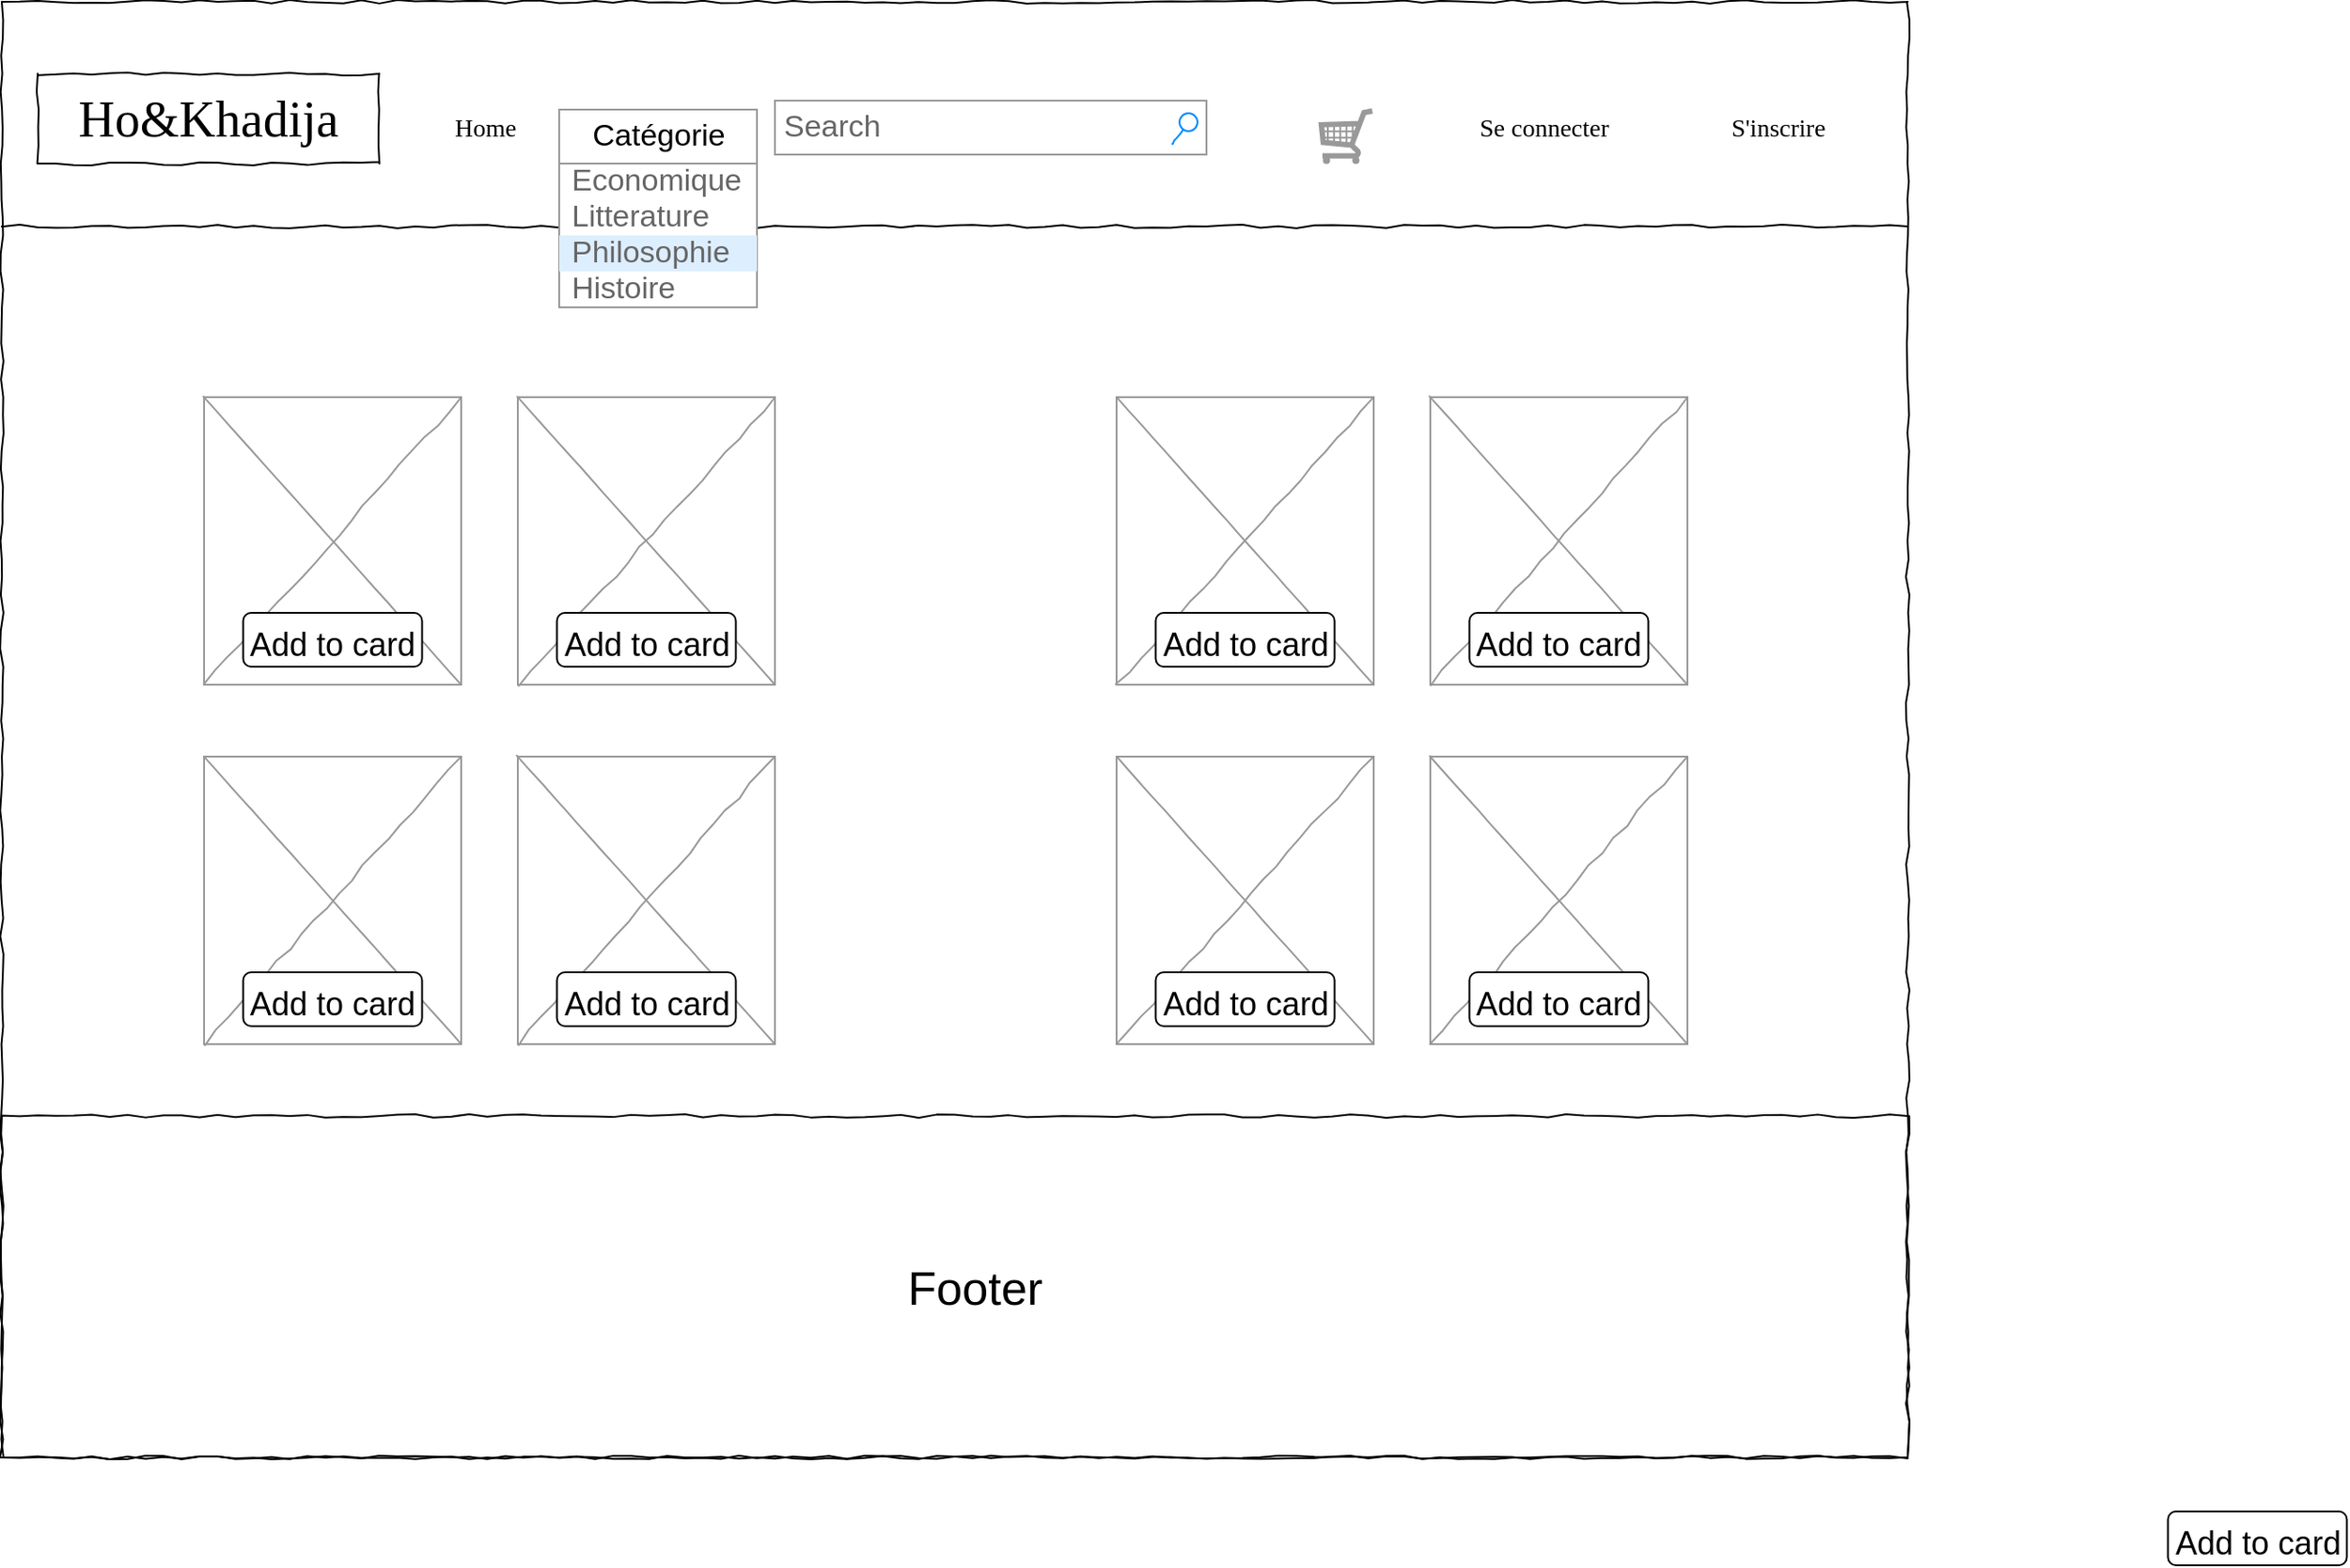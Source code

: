 <mxfile version="20.8.16" type="device" pages="10"><diagram name="Home" id="03018318-947c-dd8e-b7a3-06fadd420f32"><mxGraphModel dx="1120" dy="524" grid="1" gridSize="10" guides="1" tooltips="1" connect="1" arrows="1" fold="1" page="1" pageScale="1" pageWidth="1100" pageHeight="850" background="none" math="0" shadow="0"><root><mxCell id="0"/><mxCell id="1" parent="0"/><mxCell id="677b7b8949515195-1" value="" style="whiteSpace=wrap;html=1;rounded=0;shadow=0;labelBackgroundColor=none;strokeColor=#000000;strokeWidth=1;fillColor=none;fontFamily=Verdana;fontSize=12;fontColor=#000000;align=center;comic=1;" parent="1" vertex="1"><mxGeometry x="20" y="20" width="1060" height="810" as="geometry"/></mxCell><mxCell id="677b7b8949515195-2" value="Ho&amp;amp;Khadija" style="whiteSpace=wrap;html=1;rounded=0;shadow=0;labelBackgroundColor=none;strokeWidth=1;fontFamily=Verdana;fontSize=28;align=center;comic=1;" parent="1" vertex="1"><mxGeometry x="40" y="60" width="190" height="50" as="geometry"/></mxCell><mxCell id="677b7b8949515195-3" value="Search" style="strokeWidth=1;shadow=0;dashed=0;align=center;html=1;shape=mxgraph.mockup.forms.searchBox;strokeColor=#999999;mainText=;strokeColor2=#008cff;fontColor=#666666;fontSize=17;align=left;spacingLeft=3;rounded=0;labelBackgroundColor=none;comic=1;" parent="1" vertex="1"><mxGeometry x="450" y="75" width="240" height="30" as="geometry"/></mxCell><mxCell id="677b7b8949515195-4" value="Home" style="text;html=1;points=[];align=left;verticalAlign=top;spacingTop=-4;fontSize=14;fontFamily=Verdana" parent="1" vertex="1"><mxGeometry x="270" y="80" width="60" height="20" as="geometry"/></mxCell><mxCell id="677b7b8949515195-6" value="Se connecter" style="text;html=1;points=[];align=left;verticalAlign=top;spacingTop=-4;fontSize=14;fontFamily=Verdana" parent="1" vertex="1"><mxGeometry x="840" y="80" width="60" height="20" as="geometry"/></mxCell><mxCell id="677b7b8949515195-7" value="S'inscrire" style="text;html=1;points=[];align=left;verticalAlign=top;spacingTop=-4;fontSize=14;fontFamily=Verdana" parent="1" vertex="1"><mxGeometry x="980" y="80" width="60" height="20" as="geometry"/></mxCell><mxCell id="677b7b8949515195-9" value="" style="line;strokeWidth=1;html=1;rounded=0;shadow=0;labelBackgroundColor=none;fillColor=none;fontFamily=Verdana;fontSize=14;fontColor=#000000;align=center;comic=1;" parent="1" vertex="1"><mxGeometry x="20" y="140" width="1060" height="10" as="geometry"/></mxCell><mxCell id="677b7b8949515195-16" value="" style="verticalLabelPosition=bottom;shadow=0;dashed=0;align=center;html=1;verticalAlign=top;strokeWidth=1;shape=mxgraph.mockup.graphics.simpleIcon;strokeColor=#999999;rounded=0;labelBackgroundColor=none;fontFamily=Verdana;fontSize=14;fontColor=#000000;comic=1;" parent="1" vertex="1"><mxGeometry x="132.5" y="240" width="143" height="160" as="geometry"/></mxCell><mxCell id="677b7b8949515195-26" value="" style="whiteSpace=wrap;html=1;rounded=0;shadow=0;labelBackgroundColor=none;strokeWidth=1;fillColor=none;fontFamily=Verdana;fontSize=12;align=center;comic=1;" parent="1" vertex="1"><mxGeometry x="20" y="640" width="1060" height="190" as="geometry"/></mxCell><mxCell id="0OwhOxHWcevQ6B_0AEvY-10" value="&lt;font style=&quot;font-size: 26px;&quot;&gt;Footer&amp;nbsp;&lt;/font&gt;" style="text;html=1;strokeColor=none;fillColor=none;align=center;verticalAlign=middle;whiteSpace=wrap;rounded=0;" parent="1" vertex="1"><mxGeometry x="370" y="720" width="390" height="32" as="geometry"/></mxCell><mxCell id="0OwhOxHWcevQ6B_0AEvY-11" value="&lt;font style=&quot;font-size: 18px;&quot;&gt;Add to card&lt;/font&gt;" style="rounded=1;whiteSpace=wrap;html=1;fontSize=26;" parent="1" vertex="1"><mxGeometry x="154.25" y="360" width="99.5" height="30" as="geometry"/></mxCell><mxCell id="0OwhOxHWcevQ6B_0AEvY-13" value="" style="verticalLabelPosition=bottom;shadow=0;dashed=0;align=center;html=1;verticalAlign=top;strokeWidth=1;shape=mxgraph.mockup.graphics.simpleIcon;strokeColor=#999999;rounded=0;labelBackgroundColor=none;fontFamily=Verdana;fontSize=14;fontColor=#000000;comic=1;" parent="1" vertex="1"><mxGeometry x="307" y="240" width="143" height="160" as="geometry"/></mxCell><mxCell id="0OwhOxHWcevQ6B_0AEvY-14" value="&lt;font style=&quot;font-size: 18px;&quot;&gt;Add to card&lt;/font&gt;" style="rounded=1;whiteSpace=wrap;html=1;fontSize=26;" parent="1" vertex="1"><mxGeometry x="328.75" y="360" width="99.5" height="30" as="geometry"/></mxCell><mxCell id="0OwhOxHWcevQ6B_0AEvY-15" value="" style="verticalLabelPosition=bottom;shadow=0;dashed=0;align=center;html=1;verticalAlign=top;strokeWidth=1;shape=mxgraph.mockup.graphics.simpleIcon;strokeColor=#999999;rounded=0;labelBackgroundColor=none;fontFamily=Verdana;fontSize=14;fontColor=#000000;comic=1;" parent="1" vertex="1"><mxGeometry x="640" y="240" width="143" height="160" as="geometry"/></mxCell><mxCell id="0OwhOxHWcevQ6B_0AEvY-16" value="&lt;font style=&quot;font-size: 18px;&quot;&gt;Add to card&lt;/font&gt;" style="rounded=1;whiteSpace=wrap;html=1;fontSize=26;" parent="1" vertex="1"><mxGeometry x="661.75" y="360" width="99.5" height="30" as="geometry"/></mxCell><mxCell id="0OwhOxHWcevQ6B_0AEvY-17" value="" style="verticalLabelPosition=bottom;shadow=0;dashed=0;align=center;html=1;verticalAlign=top;strokeWidth=1;shape=mxgraph.mockup.graphics.simpleIcon;strokeColor=#999999;rounded=0;labelBackgroundColor=none;fontFamily=Verdana;fontSize=14;fontColor=#000000;comic=1;" parent="1" vertex="1"><mxGeometry x="814.5" y="240" width="143" height="160" as="geometry"/></mxCell><mxCell id="0OwhOxHWcevQ6B_0AEvY-18" value="&lt;font style=&quot;font-size: 18px;&quot;&gt;Add to card&lt;/font&gt;" style="rounded=1;whiteSpace=wrap;html=1;fontSize=26;" parent="1" vertex="1"><mxGeometry x="836.25" y="360" width="99.5" height="30" as="geometry"/></mxCell><mxCell id="0OwhOxHWcevQ6B_0AEvY-19" value="" style="verticalLabelPosition=bottom;shadow=0;dashed=0;align=center;html=1;verticalAlign=top;strokeWidth=1;shape=mxgraph.mockup.graphics.simpleIcon;strokeColor=#999999;rounded=0;labelBackgroundColor=none;fontFamily=Verdana;fontSize=14;fontColor=#000000;comic=1;" parent="1" vertex="1"><mxGeometry x="132.5" y="440" width="143" height="160" as="geometry"/></mxCell><mxCell id="0OwhOxHWcevQ6B_0AEvY-20" value="&lt;font style=&quot;font-size: 18px;&quot;&gt;Add to card&lt;/font&gt;" style="rounded=1;whiteSpace=wrap;html=1;fontSize=26;" parent="1" vertex="1"><mxGeometry x="154.25" y="560" width="99.5" height="30" as="geometry"/></mxCell><mxCell id="0OwhOxHWcevQ6B_0AEvY-21" value="" style="verticalLabelPosition=bottom;shadow=0;dashed=0;align=center;html=1;verticalAlign=top;strokeWidth=1;shape=mxgraph.mockup.graphics.simpleIcon;strokeColor=#999999;rounded=0;labelBackgroundColor=none;fontFamily=Verdana;fontSize=14;fontColor=#000000;comic=1;" parent="1" vertex="1"><mxGeometry x="307" y="440" width="143" height="160" as="geometry"/></mxCell><mxCell id="0OwhOxHWcevQ6B_0AEvY-22" value="&lt;font style=&quot;font-size: 18px;&quot;&gt;Add to card&lt;/font&gt;" style="rounded=1;whiteSpace=wrap;html=1;fontSize=26;" parent="1" vertex="1"><mxGeometry x="328.75" y="560" width="99.5" height="30" as="geometry"/></mxCell><mxCell id="0OwhOxHWcevQ6B_0AEvY-23" value="" style="verticalLabelPosition=bottom;shadow=0;dashed=0;align=center;html=1;verticalAlign=top;strokeWidth=1;shape=mxgraph.mockup.graphics.simpleIcon;strokeColor=#999999;rounded=0;labelBackgroundColor=none;fontFamily=Verdana;fontSize=14;fontColor=#000000;comic=1;" parent="1" vertex="1"><mxGeometry x="640" y="440" width="143" height="160" as="geometry"/></mxCell><mxCell id="0OwhOxHWcevQ6B_0AEvY-24" value="&lt;font style=&quot;font-size: 18px;&quot;&gt;Add to card&lt;/font&gt;" style="rounded=1;whiteSpace=wrap;html=1;fontSize=26;" parent="1" vertex="1"><mxGeometry x="661.75" y="560" width="99.5" height="30" as="geometry"/></mxCell><mxCell id="0OwhOxHWcevQ6B_0AEvY-25" value="" style="verticalLabelPosition=bottom;shadow=0;dashed=0;align=center;html=1;verticalAlign=top;strokeWidth=1;shape=mxgraph.mockup.graphics.simpleIcon;strokeColor=#999999;rounded=0;labelBackgroundColor=none;fontFamily=Verdana;fontSize=14;fontColor=#000000;comic=1;" parent="1" vertex="1"><mxGeometry x="814.5" y="440" width="143" height="160" as="geometry"/></mxCell><mxCell id="0OwhOxHWcevQ6B_0AEvY-26" value="&lt;font style=&quot;font-size: 18px;&quot;&gt;Add to card&lt;/font&gt;" style="rounded=1;whiteSpace=wrap;html=1;fontSize=26;" parent="1" vertex="1"><mxGeometry x="836.25" y="560" width="99.5" height="30" as="geometry"/></mxCell><mxCell id="rSwECBFJ_MQSYWfY-c-c-1" value="" style="strokeWidth=1;shadow=0;dashed=0;align=center;html=1;shape=mxgraph.mockup.forms.rrect;rSize=0;strokeColor=#999999;fillColor=#ffffff;fontSize=18;" parent="1" vertex="1"><mxGeometry x="330" y="80" width="110" height="110" as="geometry"/></mxCell><mxCell id="rSwECBFJ_MQSYWfY-c-c-2" value="&lt;font color=&quot;#000000&quot;&gt;Catégorie&lt;/font&gt;" style="strokeWidth=1;shadow=0;dashed=0;align=center;html=1;shape=mxgraph.mockup.forms.rrect;rSize=0;strokeColor=#999999;fontColor=#008cff;fontSize=17;fillColor=#ffffff;resizeWidth=1;" parent="rSwECBFJ_MQSYWfY-c-c-1" vertex="1"><mxGeometry width="110" height="30" relative="1" as="geometry"/></mxCell><mxCell id="rSwECBFJ_MQSYWfY-c-c-3" value="Economique" style="strokeWidth=1;shadow=0;dashed=0;align=center;html=1;shape=mxgraph.mockup.forms.anchor;fontSize=17;fontColor=#666666;align=left;spacingLeft=5;resizeWidth=1;" parent="rSwECBFJ_MQSYWfY-c-c-1" vertex="1"><mxGeometry width="110" height="20" relative="1" as="geometry"><mxPoint y="30" as="offset"/></mxGeometry></mxCell><mxCell id="rSwECBFJ_MQSYWfY-c-c-4" value="Litterature" style="strokeWidth=1;shadow=0;dashed=0;align=center;html=1;shape=mxgraph.mockup.forms.anchor;fontSize=17;fontColor=#666666;align=left;spacingLeft=5;resizeWidth=1;" parent="rSwECBFJ_MQSYWfY-c-c-1" vertex="1"><mxGeometry width="110" height="20" relative="1" as="geometry"><mxPoint y="50" as="offset"/></mxGeometry></mxCell><mxCell id="rSwECBFJ_MQSYWfY-c-c-5" value="Philosophie" style="strokeWidth=1;shadow=0;dashed=0;align=center;html=1;shape=mxgraph.mockup.forms.rrect;rSize=0;fontSize=17;fontColor=#666666;align=left;spacingLeft=5;fillColor=#ddeeff;strokeColor=none;resizeWidth=1;" parent="rSwECBFJ_MQSYWfY-c-c-1" vertex="1"><mxGeometry width="110" height="20" relative="1" as="geometry"><mxPoint y="70" as="offset"/></mxGeometry></mxCell><mxCell id="rSwECBFJ_MQSYWfY-c-c-6" value="Histoire" style="strokeWidth=1;shadow=0;dashed=0;align=center;html=1;shape=mxgraph.mockup.forms.anchor;fontSize=17;fontColor=#666666;align=left;spacingLeft=5;resizeWidth=1;" parent="rSwECBFJ_MQSYWfY-c-c-1" vertex="1"><mxGeometry width="110" height="20" relative="1" as="geometry"><mxPoint y="90" as="offset"/></mxGeometry></mxCell><mxCell id="8ox6jnaCo_r3Ieo7ea5H-1" value="" style="verticalLabelPosition=bottom;shadow=0;dashed=0;align=center;html=1;verticalAlign=top;strokeWidth=1;shape=mxgraph.mockup.misc.shoppingCart;strokeColor=#999999;fontSize=18;fontColor=#000000;" parent="1" vertex="1"><mxGeometry x="753" y="80" width="30" height="30" as="geometry"/></mxCell><mxCell id="vCD0r2L_vb2RVBCujnYI-3" value="&lt;font style=&quot;font-size: 18px;&quot;&gt;Add to card&lt;/font&gt;" style="rounded=1;whiteSpace=wrap;html=1;fontSize=26;" vertex="1" parent="1"><mxGeometry x="1224.75" y="860" width="99.5" height="30" as="geometry"/></mxCell></root></mxGraphModel></diagram><diagram name="S'incrire" id="ntetJtdp8q3Qsn9M5RWy"><mxGraphModel dx="1272" dy="524" grid="1" gridSize="10" guides="1" tooltips="1" connect="1" arrows="1" fold="1" page="1" pageScale="1" pageWidth="1100" pageHeight="850" background="none" math="0" shadow="0"><root><mxCell id="QCZOw8mOzg6JOeP1jw1x-0"/><mxCell id="QCZOw8mOzg6JOeP1jw1x-1" parent="QCZOw8mOzg6JOeP1jw1x-0"/><mxCell id="QCZOw8mOzg6JOeP1jw1x-2" value="" style="whiteSpace=wrap;html=1;rounded=0;shadow=0;labelBackgroundColor=none;strokeColor=#000000;strokeWidth=1;fillColor=none;fontFamily=Verdana;fontSize=12;fontColor=#000000;align=center;comic=1;" parent="QCZOw8mOzg6JOeP1jw1x-1" vertex="1"><mxGeometry x="20" y="20" width="1060" height="810" as="geometry"/></mxCell><mxCell id="QCZOw8mOzg6JOeP1jw1x-3" value="Ho&amp;amp;Khadija" style="whiteSpace=wrap;html=1;rounded=0;shadow=0;labelBackgroundColor=none;strokeWidth=1;fontFamily=Verdana;fontSize=28;align=center;comic=1;" parent="QCZOw8mOzg6JOeP1jw1x-1" vertex="1"><mxGeometry x="40" y="60" width="190" height="50" as="geometry"/></mxCell><mxCell id="QCZOw8mOzg6JOeP1jw1x-4" value="Search" style="strokeWidth=1;shadow=0;dashed=0;align=center;html=1;shape=mxgraph.mockup.forms.searchBox;strokeColor=#999999;mainText=;strokeColor2=#008cff;fontColor=#666666;fontSize=17;align=left;spacingLeft=3;rounded=0;labelBackgroundColor=none;comic=1;" parent="QCZOw8mOzg6JOeP1jw1x-1" vertex="1"><mxGeometry x="450" y="75" width="260" height="30" as="geometry"/></mxCell><mxCell id="QCZOw8mOzg6JOeP1jw1x-5" value="Home" style="text;html=1;points=[];align=left;verticalAlign=top;spacingTop=-4;fontSize=14;fontFamily=Verdana" parent="QCZOw8mOzg6JOeP1jw1x-1" vertex="1"><mxGeometry x="270" y="80" width="60" height="20" as="geometry"/></mxCell><mxCell id="QCZOw8mOzg6JOeP1jw1x-6" value="Se connecter" style="text;html=1;points=[];align=left;verticalAlign=top;spacingTop=-4;fontSize=14;fontFamily=Verdana" parent="QCZOw8mOzg6JOeP1jw1x-1" vertex="1"><mxGeometry x="860" y="80" width="60" height="20" as="geometry"/></mxCell><mxCell id="QCZOw8mOzg6JOeP1jw1x-7" value="S'inscrire" style="text;html=1;points=[];align=left;verticalAlign=top;spacingTop=-4;fontSize=14;fontFamily=Verdana" parent="QCZOw8mOzg6JOeP1jw1x-1" vertex="1"><mxGeometry x="970" y="80" width="60" height="20" as="geometry"/></mxCell><mxCell id="QCZOw8mOzg6JOeP1jw1x-8" value="" style="line;strokeWidth=1;html=1;rounded=0;shadow=0;labelBackgroundColor=none;fillColor=none;fontFamily=Verdana;fontSize=14;fontColor=#000000;align=center;comic=1;" parent="QCZOw8mOzg6JOeP1jw1x-1" vertex="1"><mxGeometry x="20" y="140" width="1060" height="10" as="geometry"/></mxCell><mxCell id="QCZOw8mOzg6JOeP1jw1x-9" value="" style="whiteSpace=wrap;html=1;rounded=0;shadow=0;labelBackgroundColor=none;strokeWidth=1;fillColor=none;fontFamily=Verdana;fontSize=12;align=center;comic=1;" parent="QCZOw8mOzg6JOeP1jw1x-1" vertex="1"><mxGeometry x="20" y="640" width="1060" height="190" as="geometry"/></mxCell><mxCell id="QCZOw8mOzg6JOeP1jw1x-10" value="&lt;font style=&quot;font-size: 26px;&quot;&gt;Footer&amp;nbsp;&lt;/font&gt;" style="text;html=1;strokeColor=none;fillColor=none;align=center;verticalAlign=middle;whiteSpace=wrap;rounded=0;" parent="QCZOw8mOzg6JOeP1jw1x-1" vertex="1"><mxGeometry x="370" y="720" width="390" height="32" as="geometry"/></mxCell><mxCell id="QCZOw8mOzg6JOeP1jw1x-11" value="Catégorie" style="text;html=1;points=[];align=left;verticalAlign=top;spacingTop=-4;fontSize=14;fontFamily=Verdana" parent="QCZOw8mOzg6JOeP1jw1x-1" vertex="1"><mxGeometry x="330" y="80" width="60" height="20" as="geometry"/></mxCell><mxCell id="QCZOw8mOzg6JOeP1jw1x-12" value="" style="verticalLabelPosition=bottom;shadow=0;dashed=0;align=center;html=1;verticalAlign=top;strokeWidth=1;shape=mxgraph.mockup.misc.shoppingCart;strokeColor=#999999;fontSize=18;fontColor=#000000;" parent="QCZOw8mOzg6JOeP1jw1x-1" vertex="1"><mxGeometry x="780" y="75" width="30" height="30" as="geometry"/></mxCell><mxCell id="QCZOw8mOzg6JOeP1jw1x-13" value="" style="strokeWidth=1;shadow=0;dashed=0;align=center;html=1;shape=mxgraph.mockup.forms.rrect;rSize=0;strokeColor=#999999;fillColor=#ffffff;labelBackgroundColor=none;fontSize=18;fontColor=#FFFFFF;" parent="QCZOw8mOzg6JOeP1jw1x-1" vertex="1"><mxGeometry x="80" y="180" width="350" height="440" as="geometry"/></mxCell><mxCell id="QCZOw8mOzg6JOeP1jw1x-14" value="S'incrire" style="strokeWidth=1;shadow=0;dashed=0;align=center;html=1;shape=mxgraph.mockup.forms.anchor;fontSize=16;fontColor=#666666;align=left;resizeWidth=1;spacingLeft=0;labelBackgroundColor=none;" parent="QCZOw8mOzg6JOeP1jw1x-13" vertex="1"><mxGeometry width="175" height="20" relative="1" as="geometry"><mxPoint x="10" y="10" as="offset"/></mxGeometry></mxCell><mxCell id="QCZOw8mOzg6JOeP1jw1x-15" value="" style="shape=line;strokeColor=#ddeeff;strokeWidth=2;html=1;resizeWidth=1;labelBackgroundColor=none;fontSize=16;fontColor=#FFFFFF;" parent="QCZOw8mOzg6JOeP1jw1x-13" vertex="1"><mxGeometry width="315" height="10" relative="1" as="geometry"><mxPoint x="10" y="30" as="offset"/></mxGeometry></mxCell><mxCell id="QCZOw8mOzg6JOeP1jw1x-16" value="Nom" style="strokeWidth=1;shadow=0;dashed=0;align=center;html=1;shape=mxgraph.mockup.forms.anchor;fontSize=16;fontColor=#000000;align=left;resizeWidth=1;spacingLeft=0;labelBackgroundColor=none;" parent="QCZOw8mOzg6JOeP1jw1x-13" vertex="1"><mxGeometry width="175" height="20" relative="1" as="geometry"><mxPoint x="10" y="42" as="offset"/></mxGeometry></mxCell><mxCell id="QCZOw8mOzg6JOeP1jw1x-17" value="ho" style="strokeWidth=1;shadow=0;dashed=0;align=center;html=1;shape=mxgraph.mockup.forms.rrect;rSize=0;strokeColor=#999999;fontColor=#666666;align=left;spacingLeft=5;resizeWidth=1;labelBackgroundColor=none;fontSize=16;" parent="QCZOw8mOzg6JOeP1jw1x-13" vertex="1"><mxGeometry width="262.5" height="25" relative="1" as="geometry"><mxPoint x="10" y="62" as="offset"/></mxGeometry></mxCell><mxCell id="QCZOw8mOzg6JOeP1jw1x-21" value="" style="shape=line;strokeColor=#ddeeff;strokeWidth=2;html=1;resizeWidth=1;labelBackgroundColor=none;fontSize=18;fontColor=#FFFFFF;" parent="QCZOw8mOzg6JOeP1jw1x-13" vertex="1"><mxGeometry y="1" width="315" height="10" relative="1" as="geometry"><mxPoint x="10" y="-91" as="offset"/></mxGeometry></mxCell><mxCell id="QCZOw8mOzg6JOeP1jw1x-23" value="SIGN UP" style="strokeWidth=1;shadow=0;dashed=0;align=center;html=1;shape=mxgraph.mockup.forms.rrect;rSize=5;strokeColor=none;fontColor=#ffffff;fillColor=#66bbff;fontSize=16;fontStyle=1;labelBackgroundColor=none;" parent="QCZOw8mOzg6JOeP1jw1x-13" vertex="1"><mxGeometry y="1" width="80" height="30" relative="1" as="geometry"><mxPoint x="20" y="-61" as="offset"/></mxGeometry></mxCell><mxCell id="pzXMlqpkjWIXRoxqmh8M-0" value="Prenom" style="strokeWidth=1;shadow=0;dashed=0;align=center;html=1;shape=mxgraph.mockup.forms.anchor;fontSize=16;fontColor=#000000;align=left;resizeWidth=1;spacingLeft=0;labelBackgroundColor=none;" parent="QCZOw8mOzg6JOeP1jw1x-13" vertex="1"><mxGeometry width="175" height="20" relative="1" as="geometry"><mxPoint x="10" y="95" as="offset"/></mxGeometry></mxCell><mxCell id="pzXMlqpkjWIXRoxqmh8M-1" value="cong tai" style="strokeWidth=1;shadow=0;dashed=0;align=center;html=1;shape=mxgraph.mockup.forms.rrect;rSize=0;strokeColor=#999999;fontColor=#666666;align=left;spacingLeft=5;resizeWidth=1;labelBackgroundColor=none;fontSize=16;" parent="QCZOw8mOzg6JOeP1jw1x-13" vertex="1"><mxGeometry width="262.5" height="25" relative="1" as="geometry"><mxPoint x="10" y="115" as="offset"/></mxGeometry></mxCell><mxCell id="pzXMlqpkjWIXRoxqmh8M-2" value="Addresse Courriel" style="strokeWidth=1;shadow=0;dashed=0;align=center;html=1;shape=mxgraph.mockup.forms.anchor;fontSize=16;fontColor=#000000;align=left;resizeWidth=1;spacingLeft=0;labelBackgroundColor=none;" parent="QCZOw8mOzg6JOeP1jw1x-13" vertex="1"><mxGeometry width="175" height="20" relative="1" as="geometry"><mxPoint x="10" y="155" as="offset"/></mxGeometry></mxCell><mxCell id="pzXMlqpkjWIXRoxqmh8M-3" value="congtai.ho@gmail.com" style="strokeWidth=1;shadow=0;dashed=0;align=center;html=1;shape=mxgraph.mockup.forms.rrect;rSize=0;strokeColor=#999999;fontColor=#666666;align=left;spacingLeft=5;resizeWidth=1;labelBackgroundColor=none;fontSize=16;" parent="QCZOw8mOzg6JOeP1jw1x-13" vertex="1"><mxGeometry width="262.5" height="25" relative="1" as="geometry"><mxPoint x="10" y="175" as="offset"/></mxGeometry></mxCell><mxCell id="pzXMlqpkjWIXRoxqmh8M-4" value="Confirmer Le Mot De Passe" style="strokeWidth=1;shadow=0;dashed=0;align=center;html=1;shape=mxgraph.mockup.forms.anchor;fontSize=16;fontColor=#000000;align=left;resizeWidth=1;spacingLeft=0;labelBackgroundColor=none;" parent="QCZOw8mOzg6JOeP1jw1x-13" vertex="1"><mxGeometry width="175" height="20" relative="1" as="geometry"><mxPoint x="10" y="268" as="offset"/></mxGeometry></mxCell><mxCell id="pzXMlqpkjWIXRoxqmh8M-5" value="***********" style="strokeWidth=1;shadow=0;dashed=0;align=center;html=1;shape=mxgraph.mockup.forms.rrect;rSize=0;strokeColor=#999999;fontColor=#666666;align=left;spacingLeft=5;resizeWidth=1;labelBackgroundColor=none;fontSize=16;" parent="QCZOw8mOzg6JOeP1jw1x-13" vertex="1"><mxGeometry width="262.5" height="25" relative="1" as="geometry"><mxPoint x="10" y="288" as="offset"/></mxGeometry></mxCell><mxCell id="pzXMlqpkjWIXRoxqmh8M-6" value="Mot De Pass" style="strokeWidth=1;shadow=0;dashed=0;align=center;html=1;shape=mxgraph.mockup.forms.anchor;fontSize=16;fontColor=#000000;align=left;resizeWidth=1;spacingLeft=0;labelBackgroundColor=none;" parent="QCZOw8mOzg6JOeP1jw1x-13" vertex="1"><mxGeometry width="175" height="20" relative="1" as="geometry"><mxPoint x="10" y="212" as="offset"/></mxGeometry></mxCell><mxCell id="pzXMlqpkjWIXRoxqmh8M-7" value="***********" style="strokeWidth=1;shadow=0;dashed=0;align=center;html=1;shape=mxgraph.mockup.forms.rrect;rSize=0;strokeColor=#999999;fontColor=#666666;align=left;spacingLeft=5;resizeWidth=1;labelBackgroundColor=none;fontSize=16;" parent="QCZOw8mOzg6JOeP1jw1x-13" vertex="1"><mxGeometry width="262.5" height="25" relative="1" as="geometry"><mxPoint x="10" y="232" as="offset"/></mxGeometry></mxCell><mxCell id="QCZOw8mOzg6JOeP1jw1x-24" value="" style="verticalLabelPosition=bottom;shadow=0;dashed=0;align=center;html=1;verticalAlign=top;strokeWidth=1;shape=mxgraph.mockup.graphics.simpleIcon;strokeColor=#999999;rounded=0;labelBackgroundColor=none;fontFamily=Verdana;fontSize=14;fontColor=#000000;comic=1;" parent="QCZOw8mOzg6JOeP1jw1x-1" vertex="1"><mxGeometry x="470" y="180" width="566.5" height="440" as="geometry"/></mxCell></root></mxGraphModel></diagram><diagram name="Login" id="FadLBzb1seBakUTBpX0V"><mxGraphModel dx="1120" dy="524" grid="1" gridSize="10" guides="1" tooltips="1" connect="1" arrows="1" fold="1" page="1" pageScale="1" pageWidth="1100" pageHeight="850" background="none" math="0" shadow="0"><root><mxCell id="k1kc7sp60c4NxoVM6uTc-0"/><mxCell id="k1kc7sp60c4NxoVM6uTc-1" parent="k1kc7sp60c4NxoVM6uTc-0"/><mxCell id="k1kc7sp60c4NxoVM6uTc-2" value="" style="whiteSpace=wrap;html=1;rounded=0;shadow=0;labelBackgroundColor=none;strokeColor=#000000;strokeWidth=1;fillColor=none;fontFamily=Verdana;fontSize=12;fontColor=#000000;align=center;comic=1;" parent="k1kc7sp60c4NxoVM6uTc-1" vertex="1"><mxGeometry x="20" y="20" width="1060" height="810" as="geometry"/></mxCell><mxCell id="k1kc7sp60c4NxoVM6uTc-3" value="Ho&amp;amp;Khadija" style="whiteSpace=wrap;html=1;rounded=0;shadow=0;labelBackgroundColor=none;strokeWidth=1;fontFamily=Verdana;fontSize=28;align=center;comic=1;" parent="k1kc7sp60c4NxoVM6uTc-1" vertex="1"><mxGeometry x="40" y="60" width="190" height="50" as="geometry"/></mxCell><mxCell id="k1kc7sp60c4NxoVM6uTc-4" value="Search" style="strokeWidth=1;shadow=0;dashed=0;align=center;html=1;shape=mxgraph.mockup.forms.searchBox;strokeColor=#999999;mainText=;strokeColor2=#008cff;fontColor=#666666;fontSize=17;align=left;spacingLeft=3;rounded=0;labelBackgroundColor=none;comic=1;" parent="k1kc7sp60c4NxoVM6uTc-1" vertex="1"><mxGeometry x="450" y="75" width="260" height="30" as="geometry"/></mxCell><mxCell id="k1kc7sp60c4NxoVM6uTc-5" value="Home" style="text;html=1;points=[];align=left;verticalAlign=top;spacingTop=-4;fontSize=14;fontFamily=Verdana" parent="k1kc7sp60c4NxoVM6uTc-1" vertex="1"><mxGeometry x="270" y="80" width="60" height="20" as="geometry"/></mxCell><mxCell id="k1kc7sp60c4NxoVM6uTc-6" value="Se connecter" style="text;html=1;points=[];align=left;verticalAlign=top;spacingTop=-4;fontSize=14;fontFamily=Verdana" parent="k1kc7sp60c4NxoVM6uTc-1" vertex="1"><mxGeometry x="860" y="80" width="60" height="20" as="geometry"/></mxCell><mxCell id="k1kc7sp60c4NxoVM6uTc-7" value="S'inscrire" style="text;html=1;points=[];align=left;verticalAlign=top;spacingTop=-4;fontSize=14;fontFamily=Verdana" parent="k1kc7sp60c4NxoVM6uTc-1" vertex="1"><mxGeometry x="970" y="80" width="60" height="20" as="geometry"/></mxCell><mxCell id="k1kc7sp60c4NxoVM6uTc-8" value="" style="line;strokeWidth=1;html=1;rounded=0;shadow=0;labelBackgroundColor=none;fillColor=none;fontFamily=Verdana;fontSize=14;fontColor=#000000;align=center;comic=1;" parent="k1kc7sp60c4NxoVM6uTc-1" vertex="1"><mxGeometry x="20" y="140" width="1060" height="10" as="geometry"/></mxCell><mxCell id="k1kc7sp60c4NxoVM6uTc-10" value="" style="whiteSpace=wrap;html=1;rounded=0;shadow=0;labelBackgroundColor=none;strokeWidth=1;fillColor=none;fontFamily=Verdana;fontSize=12;align=center;comic=1;" parent="k1kc7sp60c4NxoVM6uTc-1" vertex="1"><mxGeometry x="20" y="640" width="1060" height="190" as="geometry"/></mxCell><mxCell id="k1kc7sp60c4NxoVM6uTc-11" value="&lt;font style=&quot;font-size: 26px;&quot;&gt;Footer&amp;nbsp;&lt;/font&gt;" style="text;html=1;strokeColor=none;fillColor=none;align=center;verticalAlign=middle;whiteSpace=wrap;rounded=0;" parent="k1kc7sp60c4NxoVM6uTc-1" vertex="1"><mxGeometry x="370" y="720" width="390" height="32" as="geometry"/></mxCell><mxCell id="k1kc7sp60c4NxoVM6uTc-13" value="Catégorie" style="text;html=1;points=[];align=left;verticalAlign=top;spacingTop=-4;fontSize=14;fontFamily=Verdana" parent="k1kc7sp60c4NxoVM6uTc-1" vertex="1"><mxGeometry x="330" y="80" width="60" height="20" as="geometry"/></mxCell><mxCell id="k1kc7sp60c4NxoVM6uTc-14" value="" style="verticalLabelPosition=bottom;shadow=0;dashed=0;align=center;html=1;verticalAlign=top;strokeWidth=1;shape=mxgraph.mockup.misc.shoppingCart;strokeColor=#999999;fontSize=18;fontColor=#000000;" parent="k1kc7sp60c4NxoVM6uTc-1" vertex="1"><mxGeometry x="780" y="75" width="30" height="30" as="geometry"/></mxCell><mxCell id="b2VZQiOnutGgahlHLgp0-0" value="" style="strokeWidth=1;shadow=0;dashed=0;align=center;html=1;shape=mxgraph.mockup.forms.rrect;rSize=0;strokeColor=#999999;fillColor=#ffffff;labelBackgroundColor=none;fontSize=18;fontColor=#FFFFFF;" parent="k1kc7sp60c4NxoVM6uTc-1" vertex="1"><mxGeometry x="70" y="180" width="350" height="420" as="geometry"/></mxCell><mxCell id="b2VZQiOnutGgahlHLgp0-1" value="Sign In" style="strokeWidth=1;shadow=0;dashed=0;align=center;html=1;shape=mxgraph.mockup.forms.anchor;fontSize=16;fontColor=#666666;align=left;resizeWidth=1;spacingLeft=0;labelBackgroundColor=none;" parent="b2VZQiOnutGgahlHLgp0-0" vertex="1"><mxGeometry width="175" height="20" relative="1" as="geometry"><mxPoint x="10" y="10" as="offset"/></mxGeometry></mxCell><mxCell id="b2VZQiOnutGgahlHLgp0-2" value="" style="shape=line;strokeColor=#ddeeff;strokeWidth=2;html=1;resizeWidth=1;labelBackgroundColor=none;fontSize=16;fontColor=#FFFFFF;" parent="b2VZQiOnutGgahlHLgp0-0" vertex="1"><mxGeometry width="315" height="10" relative="1" as="geometry"><mxPoint x="10" y="30" as="offset"/></mxGeometry></mxCell><mxCell id="b2VZQiOnutGgahlHLgp0-3" value="Addresse Courriel" style="strokeWidth=1;shadow=0;dashed=0;align=center;html=1;shape=mxgraph.mockup.forms.anchor;fontSize=16;fontColor=#666666;align=left;resizeWidth=1;spacingLeft=0;labelBackgroundColor=none;" parent="b2VZQiOnutGgahlHLgp0-0" vertex="1"><mxGeometry width="175" height="20" relative="1" as="geometry"><mxPoint x="10" y="80" as="offset"/></mxGeometry></mxCell><mxCell id="b2VZQiOnutGgahlHLgp0-4" value="congtai.ho@gmail.com" style="strokeWidth=1;shadow=0;dashed=0;align=center;html=1;shape=mxgraph.mockup.forms.rrect;rSize=0;strokeColor=#999999;fontColor=#666666;align=left;spacingLeft=5;resizeWidth=1;labelBackgroundColor=none;fontSize=16;" parent="b2VZQiOnutGgahlHLgp0-0" vertex="1"><mxGeometry width="262.5" height="25" relative="1" as="geometry"><mxPoint x="10" y="100" as="offset"/></mxGeometry></mxCell><mxCell id="b2VZQiOnutGgahlHLgp0-5" value="Mot De Pass" style="strokeWidth=1;shadow=0;dashed=0;align=center;html=1;shape=mxgraph.mockup.forms.anchor;fontSize=16;fontColor=#666666;align=left;resizeWidth=1;spacingLeft=0;labelBackgroundColor=none;" parent="b2VZQiOnutGgahlHLgp0-0" vertex="1"><mxGeometry width="175" height="20" relative="1" as="geometry"><mxPoint x="10" y="160" as="offset"/></mxGeometry></mxCell><mxCell id="b2VZQiOnutGgahlHLgp0-6" value="********" style="strokeWidth=1;shadow=0;dashed=0;align=center;html=1;shape=mxgraph.mockup.forms.rrect;rSize=0;strokeColor=#999999;fontColor=#666666;align=left;spacingLeft=5;resizeWidth=1;labelBackgroundColor=none;fontSize=16;" parent="b2VZQiOnutGgahlHLgp0-0" vertex="1"><mxGeometry width="262.5" height="25" relative="1" as="geometry"><mxPoint x="10" y="180" as="offset"/></mxGeometry></mxCell><mxCell id="b2VZQiOnutGgahlHLgp0-7" value="SIGN IN" style="strokeWidth=1;shadow=0;dashed=0;align=center;html=1;shape=mxgraph.mockup.forms.rrect;rSize=5;strokeColor=none;fontColor=#ffffff;fillColor=#66bbff;fontSize=16;fontStyle=1;labelBackgroundColor=none;" parent="b2VZQiOnutGgahlHLgp0-0" vertex="1"><mxGeometry y="1" width="80" height="30" relative="1" as="geometry"><mxPoint x="20" y="-150" as="offset"/></mxGeometry></mxCell><mxCell id="b2VZQiOnutGgahlHLgp0-9" value="" style="shape=line;strokeColor=#ddeeff;strokeWidth=2;html=1;resizeWidth=1;labelBackgroundColor=none;fontSize=18;fontColor=#FFFFFF;" parent="b2VZQiOnutGgahlHLgp0-0" vertex="1"><mxGeometry y="1" width="315" height="10" relative="1" as="geometry"><mxPoint x="10" y="-90" as="offset"/></mxGeometry></mxCell><mxCell id="b2VZQiOnutGgahlHLgp0-10" value="New User" style="strokeWidth=1;shadow=0;dashed=0;align=center;html=1;shape=mxgraph.mockup.forms.anchor;fontSize=12;fontColor=#666666;align=left;spacingLeft=0;resizeWidth=1;labelBackgroundColor=none;" parent="b2VZQiOnutGgahlHLgp0-0" vertex="1"><mxGeometry y="1" width="262.5" height="20" relative="1" as="geometry"><mxPoint x="10" y="-70" as="offset"/></mxGeometry></mxCell><mxCell id="b2VZQiOnutGgahlHLgp0-11" value="SIGN UP" style="strokeWidth=1;shadow=0;dashed=0;align=center;html=1;shape=mxgraph.mockup.forms.rrect;rSize=5;strokeColor=none;fontColor=#ffffff;fillColor=#66bbff;fontSize=16;fontStyle=1;labelBackgroundColor=none;" parent="b2VZQiOnutGgahlHLgp0-0" vertex="1"><mxGeometry y="1" width="80" height="30" relative="1" as="geometry"><mxPoint x="20" y="-50" as="offset"/></mxGeometry></mxCell><mxCell id="mJSOuPcGl4wH8PTJJIVX-0" value="" style="verticalLabelPosition=bottom;shadow=0;dashed=0;align=center;html=1;verticalAlign=top;strokeWidth=1;shape=mxgraph.mockup.graphics.simpleIcon;strokeColor=#999999;rounded=0;labelBackgroundColor=none;fontFamily=Verdana;fontSize=14;fontColor=#000000;comic=1;" parent="k1kc7sp60c4NxoVM6uTc-1" vertex="1"><mxGeometry x="470" y="180" width="566.5" height="420" as="geometry"/></mxCell></root></mxGraphModel></diagram><diagram name="Login avec mon compte" id="7DmJM0AAFaWyJh1RSHbK"><mxGraphModel dx="1120" dy="524" grid="1" gridSize="10" guides="1" tooltips="1" connect="1" arrows="1" fold="1" page="1" pageScale="1" pageWidth="1100" pageHeight="850" background="none" math="0" shadow="0"><root><mxCell id="5XzC6U02PuECfh1EFHIO-0"/><mxCell id="5XzC6U02PuECfh1EFHIO-1" parent="5XzC6U02PuECfh1EFHIO-0"/><mxCell id="5XzC6U02PuECfh1EFHIO-2" value="" style="whiteSpace=wrap;html=1;rounded=0;shadow=0;labelBackgroundColor=none;strokeColor=#000000;strokeWidth=1;fillColor=none;fontFamily=Verdana;fontSize=12;fontColor=#000000;align=center;comic=1;" parent="5XzC6U02PuECfh1EFHIO-1" vertex="1"><mxGeometry x="20" y="20" width="1060" height="810" as="geometry"/></mxCell><mxCell id="5XzC6U02PuECfh1EFHIO-3" value="Ho&amp;amp;Khadija" style="whiteSpace=wrap;html=1;rounded=0;shadow=0;labelBackgroundColor=none;strokeWidth=1;fontFamily=Verdana;fontSize=28;align=center;comic=1;" parent="5XzC6U02PuECfh1EFHIO-1" vertex="1"><mxGeometry x="40" y="60" width="190" height="50" as="geometry"/></mxCell><mxCell id="5XzC6U02PuECfh1EFHIO-4" value="Search" style="strokeWidth=1;shadow=0;dashed=0;align=center;html=1;shape=mxgraph.mockup.forms.searchBox;strokeColor=#999999;mainText=;strokeColor2=#008cff;fontColor=#666666;fontSize=17;align=left;spacingLeft=3;rounded=0;labelBackgroundColor=none;comic=1;" parent="5XzC6U02PuECfh1EFHIO-1" vertex="1"><mxGeometry x="450" y="75" width="370" height="30" as="geometry"/></mxCell><mxCell id="5XzC6U02PuECfh1EFHIO-5" value="Home" style="text;html=1;points=[];align=left;verticalAlign=top;spacingTop=-4;fontSize=14;fontFamily=Verdana" parent="5XzC6U02PuECfh1EFHIO-1" vertex="1"><mxGeometry x="270" y="80" width="60" height="20" as="geometry"/></mxCell><mxCell id="5XzC6U02PuECfh1EFHIO-6" value="Bonjour Cong Tai" style="text;html=1;points=[];align=left;verticalAlign=top;spacingTop=-4;fontSize=14;fontFamily=Verdana" parent="5XzC6U02PuECfh1EFHIO-1" vertex="1"><mxGeometry x="931" y="80" width="60" height="20" as="geometry"/></mxCell><mxCell id="5XzC6U02PuECfh1EFHIO-8" value="" style="line;strokeWidth=1;html=1;rounded=0;shadow=0;labelBackgroundColor=none;fillColor=none;fontFamily=Verdana;fontSize=14;fontColor=#000000;align=center;comic=1;" parent="5XzC6U02PuECfh1EFHIO-1" vertex="1"><mxGeometry x="20" y="140" width="1060" height="10" as="geometry"/></mxCell><mxCell id="5XzC6U02PuECfh1EFHIO-9" value="" style="verticalLabelPosition=bottom;shadow=0;dashed=0;align=center;html=1;verticalAlign=top;strokeWidth=1;shape=mxgraph.mockup.graphics.simpleIcon;strokeColor=#999999;rounded=0;labelBackgroundColor=none;fontFamily=Verdana;fontSize=14;fontColor=#000000;comic=1;" parent="5XzC6U02PuECfh1EFHIO-1" vertex="1"><mxGeometry x="132.5" y="240" width="143" height="160" as="geometry"/></mxCell><mxCell id="5XzC6U02PuECfh1EFHIO-10" value="" style="whiteSpace=wrap;html=1;rounded=0;shadow=0;labelBackgroundColor=none;strokeWidth=1;fillColor=none;fontFamily=Verdana;fontSize=12;align=center;comic=1;" parent="5XzC6U02PuECfh1EFHIO-1" vertex="1"><mxGeometry x="20" y="640" width="1060" height="190" as="geometry"/></mxCell><mxCell id="5XzC6U02PuECfh1EFHIO-11" value="&lt;font style=&quot;font-size: 26px;&quot;&gt;Footer&amp;nbsp;&lt;/font&gt;" style="text;html=1;strokeColor=none;fillColor=none;align=center;verticalAlign=middle;whiteSpace=wrap;rounded=0;" parent="5XzC6U02PuECfh1EFHIO-1" vertex="1"><mxGeometry x="370" y="720" width="390" height="32" as="geometry"/></mxCell><mxCell id="5XzC6U02PuECfh1EFHIO-12" value="&lt;font style=&quot;font-size: 18px;&quot;&gt;Add to card&lt;/font&gt;" style="rounded=1;whiteSpace=wrap;html=1;fontSize=26;" parent="5XzC6U02PuECfh1EFHIO-1" vertex="1"><mxGeometry x="154.25" y="360" width="99.5" height="30" as="geometry"/></mxCell><mxCell id="5XzC6U02PuECfh1EFHIO-13" value="" style="verticalLabelPosition=bottom;shadow=0;dashed=0;align=center;html=1;verticalAlign=top;strokeWidth=1;shape=mxgraph.mockup.graphics.simpleIcon;strokeColor=#999999;rounded=0;labelBackgroundColor=none;fontFamily=Verdana;fontSize=14;fontColor=#000000;comic=1;" parent="5XzC6U02PuECfh1EFHIO-1" vertex="1"><mxGeometry x="307" y="240" width="143" height="160" as="geometry"/></mxCell><mxCell id="5XzC6U02PuECfh1EFHIO-14" value="&lt;font style=&quot;font-size: 18px;&quot;&gt;Add to card&lt;/font&gt;" style="rounded=1;whiteSpace=wrap;html=1;fontSize=26;" parent="5XzC6U02PuECfh1EFHIO-1" vertex="1"><mxGeometry x="328.75" y="360" width="99.5" height="30" as="geometry"/></mxCell><mxCell id="5XzC6U02PuECfh1EFHIO-15" value="" style="verticalLabelPosition=bottom;shadow=0;dashed=0;align=center;html=1;verticalAlign=top;strokeWidth=1;shape=mxgraph.mockup.graphics.simpleIcon;strokeColor=#999999;rounded=0;labelBackgroundColor=none;fontFamily=Verdana;fontSize=14;fontColor=#000000;comic=1;" parent="5XzC6U02PuECfh1EFHIO-1" vertex="1"><mxGeometry x="640" y="240" width="143" height="160" as="geometry"/></mxCell><mxCell id="5XzC6U02PuECfh1EFHIO-16" value="&lt;font style=&quot;font-size: 18px;&quot;&gt;Add to card&lt;/font&gt;" style="rounded=1;whiteSpace=wrap;html=1;fontSize=26;" parent="5XzC6U02PuECfh1EFHIO-1" vertex="1"><mxGeometry x="661.75" y="360" width="99.5" height="30" as="geometry"/></mxCell><mxCell id="5XzC6U02PuECfh1EFHIO-17" value="" style="verticalLabelPosition=bottom;shadow=0;dashed=0;align=center;html=1;verticalAlign=top;strokeWidth=1;shape=mxgraph.mockup.graphics.simpleIcon;strokeColor=#999999;rounded=0;labelBackgroundColor=none;fontFamily=Verdana;fontSize=14;fontColor=#000000;comic=1;" parent="5XzC6U02PuECfh1EFHIO-1" vertex="1"><mxGeometry x="814.5" y="240" width="143" height="160" as="geometry"/></mxCell><mxCell id="5XzC6U02PuECfh1EFHIO-18" value="&lt;font style=&quot;font-size: 18px;&quot;&gt;Add to card&lt;/font&gt;" style="rounded=1;whiteSpace=wrap;html=1;fontSize=26;" parent="5XzC6U02PuECfh1EFHIO-1" vertex="1"><mxGeometry x="836.25" y="360" width="99.5" height="30" as="geometry"/></mxCell><mxCell id="5XzC6U02PuECfh1EFHIO-19" value="" style="verticalLabelPosition=bottom;shadow=0;dashed=0;align=center;html=1;verticalAlign=top;strokeWidth=1;shape=mxgraph.mockup.graphics.simpleIcon;strokeColor=#999999;rounded=0;labelBackgroundColor=none;fontFamily=Verdana;fontSize=14;fontColor=#000000;comic=1;" parent="5XzC6U02PuECfh1EFHIO-1" vertex="1"><mxGeometry x="132.5" y="440" width="143" height="160" as="geometry"/></mxCell><mxCell id="5XzC6U02PuECfh1EFHIO-20" value="&lt;font style=&quot;font-size: 18px;&quot;&gt;Add to card&lt;/font&gt;" style="rounded=1;whiteSpace=wrap;html=1;fontSize=26;" parent="5XzC6U02PuECfh1EFHIO-1" vertex="1"><mxGeometry x="154.25" y="560" width="99.5" height="30" as="geometry"/></mxCell><mxCell id="5XzC6U02PuECfh1EFHIO-21" value="" style="verticalLabelPosition=bottom;shadow=0;dashed=0;align=center;html=1;verticalAlign=top;strokeWidth=1;shape=mxgraph.mockup.graphics.simpleIcon;strokeColor=#999999;rounded=0;labelBackgroundColor=none;fontFamily=Verdana;fontSize=14;fontColor=#000000;comic=1;" parent="5XzC6U02PuECfh1EFHIO-1" vertex="1"><mxGeometry x="307" y="440" width="143" height="160" as="geometry"/></mxCell><mxCell id="5XzC6U02PuECfh1EFHIO-22" value="&lt;font style=&quot;font-size: 18px;&quot;&gt;Add to card&lt;/font&gt;" style="rounded=1;whiteSpace=wrap;html=1;fontSize=26;" parent="5XzC6U02PuECfh1EFHIO-1" vertex="1"><mxGeometry x="328.75" y="560" width="99.5" height="30" as="geometry"/></mxCell><mxCell id="5XzC6U02PuECfh1EFHIO-23" value="" style="verticalLabelPosition=bottom;shadow=0;dashed=0;align=center;html=1;verticalAlign=top;strokeWidth=1;shape=mxgraph.mockup.graphics.simpleIcon;strokeColor=#999999;rounded=0;labelBackgroundColor=none;fontFamily=Verdana;fontSize=14;fontColor=#000000;comic=1;" parent="5XzC6U02PuECfh1EFHIO-1" vertex="1"><mxGeometry x="640" y="440" width="143" height="160" as="geometry"/></mxCell><mxCell id="5XzC6U02PuECfh1EFHIO-24" value="&lt;font style=&quot;font-size: 18px;&quot;&gt;Add to card&lt;/font&gt;" style="rounded=1;whiteSpace=wrap;html=1;fontSize=26;" parent="5XzC6U02PuECfh1EFHIO-1" vertex="1"><mxGeometry x="661.75" y="560" width="99.5" height="30" as="geometry"/></mxCell><mxCell id="5XzC6U02PuECfh1EFHIO-25" value="" style="verticalLabelPosition=bottom;shadow=0;dashed=0;align=center;html=1;verticalAlign=top;strokeWidth=1;shape=mxgraph.mockup.graphics.simpleIcon;strokeColor=#999999;rounded=0;labelBackgroundColor=none;fontFamily=Verdana;fontSize=14;fontColor=#000000;comic=1;" parent="5XzC6U02PuECfh1EFHIO-1" vertex="1"><mxGeometry x="814.5" y="440" width="143" height="160" as="geometry"/></mxCell><mxCell id="5XzC6U02PuECfh1EFHIO-26" value="&lt;font style=&quot;font-size: 18px;&quot;&gt;Add to card&lt;/font&gt;" style="rounded=1;whiteSpace=wrap;html=1;fontSize=26;" parent="5XzC6U02PuECfh1EFHIO-1" vertex="1"><mxGeometry x="836.25" y="560" width="99.5" height="30" as="geometry"/></mxCell><mxCell id="V-9tNp8_HLw-gdMKVopq-0" value="Catégorie" style="text;html=1;points=[];align=left;verticalAlign=top;spacingTop=-4;fontSize=14;fontFamily=Verdana" parent="5XzC6U02PuECfh1EFHIO-1" vertex="1"><mxGeometry x="340" y="80" width="60" height="20" as="geometry"/></mxCell><mxCell id="kXJ6fLVXCa_8iUwyWBtX-0" value="" style="verticalLabelPosition=bottom;shadow=0;dashed=0;align=center;html=1;verticalAlign=top;strokeWidth=1;shape=mxgraph.mockup.misc.shoppingCart;strokeColor=#999999;fontSize=18;fontColor=#000000;" parent="5XzC6U02PuECfh1EFHIO-1" vertex="1"><mxGeometry x="867" y="75" width="30" height="30" as="geometry"/></mxCell></root></mxGraphModel></diagram><diagram name="Product detail" id="r8KnWvAYZ20MC0NzfLLO"><mxGraphModel dx="1120" dy="524" grid="1" gridSize="10" guides="1" tooltips="1" connect="1" arrows="1" fold="1" page="1" pageScale="1" pageWidth="1100" pageHeight="850" background="none" math="0" shadow="0"><root><mxCell id="5sNrZ8UDMff-K6BqAE-U-0"/><mxCell id="5sNrZ8UDMff-K6BqAE-U-1" parent="5sNrZ8UDMff-K6BqAE-U-0"/><mxCell id="5sNrZ8UDMff-K6BqAE-U-2" value="" style="whiteSpace=wrap;html=1;rounded=0;shadow=0;labelBackgroundColor=none;strokeColor=#000000;strokeWidth=1;fillColor=none;fontFamily=Verdana;fontSize=12;fontColor=#000000;align=center;comic=1;" vertex="1" parent="5sNrZ8UDMff-K6BqAE-U-1"><mxGeometry x="20" y="20" width="1060" height="810" as="geometry"/></mxCell><mxCell id="5sNrZ8UDMff-K6BqAE-U-3" value="Ho&amp;amp;Khadija" style="whiteSpace=wrap;html=1;rounded=0;shadow=0;labelBackgroundColor=none;strokeWidth=1;fontFamily=Verdana;fontSize=28;align=center;comic=1;" vertex="1" parent="5sNrZ8UDMff-K6BqAE-U-1"><mxGeometry x="40" y="60" width="190" height="50" as="geometry"/></mxCell><mxCell id="5sNrZ8UDMff-K6BqAE-U-4" value="Search" style="strokeWidth=1;shadow=0;dashed=0;align=center;html=1;shape=mxgraph.mockup.forms.searchBox;strokeColor=#999999;mainText=;strokeColor2=#008cff;fontColor=#666666;fontSize=17;align=left;spacingLeft=3;rounded=0;labelBackgroundColor=none;comic=1;" vertex="1" parent="5sNrZ8UDMff-K6BqAE-U-1"><mxGeometry x="450" y="75" width="370" height="30" as="geometry"/></mxCell><mxCell id="5sNrZ8UDMff-K6BqAE-U-5" value="Home" style="text;html=1;points=[];align=left;verticalAlign=top;spacingTop=-4;fontSize=14;fontFamily=Verdana" vertex="1" parent="5sNrZ8UDMff-K6BqAE-U-1"><mxGeometry x="270" y="80" width="60" height="20" as="geometry"/></mxCell><mxCell id="5sNrZ8UDMff-K6BqAE-U-6" value="Bonjour Cong Tai" style="text;html=1;points=[];align=left;verticalAlign=top;spacingTop=-4;fontSize=14;fontFamily=Verdana" vertex="1" parent="5sNrZ8UDMff-K6BqAE-U-1"><mxGeometry x="931" y="80" width="60" height="20" as="geometry"/></mxCell><mxCell id="5sNrZ8UDMff-K6BqAE-U-7" value="" style="line;strokeWidth=1;html=1;rounded=0;shadow=0;labelBackgroundColor=none;fillColor=none;fontFamily=Verdana;fontSize=14;fontColor=#000000;align=center;comic=1;" vertex="1" parent="5sNrZ8UDMff-K6BqAE-U-1"><mxGeometry x="20" y="140" width="1060" height="10" as="geometry"/></mxCell><mxCell id="5sNrZ8UDMff-K6BqAE-U-8" value="" style="verticalLabelPosition=bottom;shadow=0;dashed=0;align=center;html=1;verticalAlign=top;strokeWidth=1;shape=mxgraph.mockup.graphics.simpleIcon;strokeColor=#999999;rounded=0;labelBackgroundColor=none;fontFamily=Verdana;fontSize=14;fontColor=#000000;comic=1;" vertex="1" parent="5sNrZ8UDMff-K6BqAE-U-1"><mxGeometry x="60" y="240" width="200" height="210" as="geometry"/></mxCell><mxCell id="5sNrZ8UDMff-K6BqAE-U-9" value="" style="whiteSpace=wrap;html=1;rounded=0;shadow=0;labelBackgroundColor=none;strokeWidth=1;fillColor=none;fontFamily=Verdana;fontSize=12;align=center;comic=1;" vertex="1" parent="5sNrZ8UDMff-K6BqAE-U-1"><mxGeometry x="20" y="640" width="1060" height="190" as="geometry"/></mxCell><mxCell id="5sNrZ8UDMff-K6BqAE-U-10" value="&lt;font style=&quot;font-size: 26px;&quot;&gt;Footer&amp;nbsp;&lt;/font&gt;" style="text;html=1;strokeColor=none;fillColor=none;align=center;verticalAlign=middle;whiteSpace=wrap;rounded=0;" vertex="1" parent="5sNrZ8UDMff-K6BqAE-U-1"><mxGeometry x="370" y="720" width="390" height="32" as="geometry"/></mxCell><mxCell id="5sNrZ8UDMff-K6BqAE-U-11" value="&lt;font style=&quot;font-size: 18px;&quot;&gt;Add to card&lt;/font&gt;" style="rounded=1;whiteSpace=wrap;html=1;fontSize=26;" vertex="1" parent="5sNrZ8UDMff-K6BqAE-U-1"><mxGeometry x="60" y="460" width="200" height="50" as="geometry"/></mxCell><mxCell id="5sNrZ8UDMff-K6BqAE-U-26" value="Catégorie" style="text;html=1;points=[];align=left;verticalAlign=top;spacingTop=-4;fontSize=14;fontFamily=Verdana" vertex="1" parent="5sNrZ8UDMff-K6BqAE-U-1"><mxGeometry x="340" y="80" width="60" height="20" as="geometry"/></mxCell><mxCell id="5sNrZ8UDMff-K6BqAE-U-27" value="" style="verticalLabelPosition=bottom;shadow=0;dashed=0;align=center;html=1;verticalAlign=top;strokeWidth=1;shape=mxgraph.mockup.misc.shoppingCart;strokeColor=#999999;fontSize=18;fontColor=#000000;" vertex="1" parent="5sNrZ8UDMff-K6BqAE-U-1"><mxGeometry x="867" y="75" width="30" height="30" as="geometry"/></mxCell><mxCell id="48y-qOE1mx5X4utPfHPL-0" value="&lt;div style=&quot;text-align: left;&quot;&gt;&lt;br&gt;&lt;/div&gt;" style="whiteSpace=wrap;html=1;fontSize=14;fontFamily=Verdana;verticalAlign=top;strokeColor=#999999;fontColor=#000000;shadow=0;dashed=0;strokeWidth=1;rounded=0;labelBackgroundColor=none;comic=1;" vertex="1" parent="5sNrZ8UDMff-K6BqAE-U-1"><mxGeometry x="340" y="240" width="700" height="210" as="geometry"/></mxCell><mxCell id="48y-qOE1mx5X4utPfHPL-1" value="Title: Go to school" style="text;html=1;points=[];align=left;verticalAlign=top;spacingTop=-4;fontSize=14;fontFamily=Verdana" vertex="1" parent="5sNrZ8UDMff-K6BqAE-U-1"><mxGeometry x="350" y="260" width="60" height="20" as="geometry"/></mxCell><mxCell id="48y-qOE1mx5X4utPfHPL-2" value="Price: 45.69 $" style="text;html=1;points=[];align=left;verticalAlign=top;spacingTop=-4;fontSize=14;fontFamily=Verdana" vertex="1" parent="5sNrZ8UDMff-K6BqAE-U-1"><mxGeometry x="350" y="290" width="60" height="20" as="geometry"/></mxCell><mxCell id="48y-qOE1mx5X4utPfHPL-6" value="&lt;h1&gt;Description:&lt;/h1&gt;&lt;div style=&quot;color: rgb(212, 212, 212); background-color: rgb(30, 30, 30); font-family: Consolas, &amp;quot;Courier New&amp;quot;, monospace; font-size: 14px; line-height: 19px;&quot;&gt;&lt;div&gt;Lorem ipsum dolor sit amet, consectetur adipisicing elit. Corrupti, exercitationem. Molestias aliquid modi perferendis deserunt tempora labore aut tenetur commodi repellendus natus dolorum nisi, laudantium debitis officiis consequuntur temporibus optio.&lt;/div&gt;&lt;br&gt;&lt;/div&gt;" style="text;html=1;strokeColor=none;fillColor=none;spacing=5;spacingTop=-20;whiteSpace=wrap;overflow=hidden;rounded=0;fontSize=8;" vertex="1" parent="5sNrZ8UDMff-K6BqAE-U-1"><mxGeometry x="350" y="320" width="690" height="130" as="geometry"/></mxCell></root></mxGraphModel></diagram><diagram name="Add to card" id="G8esI9I5vEd6aqPeeq6D"><mxGraphModel dx="1120" dy="524" grid="1" gridSize="10" guides="1" tooltips="1" connect="1" arrows="1" fold="1" page="1" pageScale="1" pageWidth="1100" pageHeight="850" background="none" math="0" shadow="0"><root><mxCell id="x8W7-KDYFg6ZbS7psuc2-0"/><mxCell id="x8W7-KDYFg6ZbS7psuc2-1" parent="x8W7-KDYFg6ZbS7psuc2-0"/><mxCell id="x8W7-KDYFg6ZbS7psuc2-2" value="" style="whiteSpace=wrap;html=1;rounded=0;shadow=0;labelBackgroundColor=none;strokeColor=#000000;strokeWidth=1;fillColor=none;fontFamily=Verdana;fontSize=12;fontColor=#000000;align=center;comic=1;" parent="x8W7-KDYFg6ZbS7psuc2-1" vertex="1"><mxGeometry x="20" y="20" width="1060" height="810" as="geometry"/></mxCell><mxCell id="x8W7-KDYFg6ZbS7psuc2-3" value="Ho&amp;amp;Khadija" style="whiteSpace=wrap;html=1;rounded=0;shadow=0;labelBackgroundColor=none;strokeWidth=1;fontFamily=Verdana;fontSize=28;align=center;comic=1;" parent="x8W7-KDYFg6ZbS7psuc2-1" vertex="1"><mxGeometry x="40" y="60" width="190" height="50" as="geometry"/></mxCell><mxCell id="x8W7-KDYFg6ZbS7psuc2-4" value="Search" style="strokeWidth=1;shadow=0;dashed=0;align=center;html=1;shape=mxgraph.mockup.forms.searchBox;strokeColor=#999999;mainText=;strokeColor2=#008cff;fontColor=#666666;fontSize=17;align=left;spacingLeft=3;rounded=0;labelBackgroundColor=none;comic=1;" parent="x8W7-KDYFg6ZbS7psuc2-1" vertex="1"><mxGeometry x="450" y="75" width="260" height="30" as="geometry"/></mxCell><mxCell id="x8W7-KDYFg6ZbS7psuc2-5" value="Home" style="text;html=1;points=[];align=left;verticalAlign=top;spacingTop=-4;fontSize=14;fontFamily=Verdana" parent="x8W7-KDYFg6ZbS7psuc2-1" vertex="1"><mxGeometry x="270" y="80" width="60" height="20" as="geometry"/></mxCell><mxCell id="x8W7-KDYFg6ZbS7psuc2-9" value="" style="line;strokeWidth=1;html=1;rounded=0;shadow=0;labelBackgroundColor=none;fillColor=none;fontFamily=Verdana;fontSize=14;fontColor=#000000;align=center;comic=1;" parent="x8W7-KDYFg6ZbS7psuc2-1" vertex="1"><mxGeometry x="20" y="140" width="1060" height="10" as="geometry"/></mxCell><mxCell id="x8W7-KDYFg6ZbS7psuc2-15" value="" style="verticalLabelPosition=bottom;shadow=0;dashed=0;align=center;html=1;verticalAlign=top;strokeWidth=1;shape=mxgraph.mockup.graphics.simpleIcon;strokeColor=#999999;rounded=0;labelBackgroundColor=none;fontFamily=Verdana;fontSize=14;fontColor=#000000;comic=1;" parent="x8W7-KDYFg6ZbS7psuc2-1" vertex="1"><mxGeometry x="132.5" y="240" width="143" height="160" as="geometry"/></mxCell><mxCell id="x8W7-KDYFg6ZbS7psuc2-16" value="" style="whiteSpace=wrap;html=1;rounded=0;shadow=0;labelBackgroundColor=none;strokeWidth=1;fillColor=none;fontFamily=Verdana;fontSize=12;align=center;comic=1;" parent="x8W7-KDYFg6ZbS7psuc2-1" vertex="1"><mxGeometry x="20" y="640" width="1060" height="190" as="geometry"/></mxCell><mxCell id="x8W7-KDYFg6ZbS7psuc2-17" value="&lt;font style=&quot;font-size: 26px;&quot;&gt;Footer&amp;nbsp;&lt;/font&gt;" style="text;html=1;strokeColor=none;fillColor=none;align=center;verticalAlign=middle;whiteSpace=wrap;rounded=0;" parent="x8W7-KDYFg6ZbS7psuc2-1" vertex="1"><mxGeometry x="370" y="720" width="390" height="32" as="geometry"/></mxCell><mxCell id="x8W7-KDYFg6ZbS7psuc2-18" value="&lt;font style=&quot;font-size: 18px;&quot;&gt;Add to card&lt;/font&gt;" style="rounded=1;whiteSpace=wrap;html=1;fontSize=26;" parent="x8W7-KDYFg6ZbS7psuc2-1" vertex="1"><mxGeometry x="154.25" y="360" width="99.5" height="30" as="geometry"/></mxCell><mxCell id="rYcP9bBov_szAvUt_BAM-0" value="Catégorie" style="text;html=1;points=[];align=left;verticalAlign=top;spacingTop=-4;fontSize=14;fontFamily=Verdana" parent="x8W7-KDYFg6ZbS7psuc2-1" vertex="1"><mxGeometry x="330" y="80" width="60" height="20" as="geometry"/></mxCell><mxCell id="rYcP9bBov_szAvUt_BAM-19" value="Image" style="text;html=1;points=[];align=left;verticalAlign=top;spacingTop=-4;fontSize=14;fontFamily=Verdana" parent="x8W7-KDYFg6ZbS7psuc2-1" vertex="1"><mxGeometry x="160" y="210" width="60" height="20" as="geometry"/></mxCell><mxCell id="rYcP9bBov_szAvUt_BAM-20" value="Nom du produit" style="text;html=1;points=[];align=left;verticalAlign=top;spacingTop=-4;fontSize=14;fontFamily=Verdana" parent="x8W7-KDYFg6ZbS7psuc2-1" vertex="1"><mxGeometry x="320" y="210" width="120" height="20" as="geometry"/></mxCell><mxCell id="rYcP9bBov_szAvUt_BAM-21" value="Quantite" style="text;html=1;points=[];align=left;verticalAlign=top;spacingTop=-4;fontSize=14;fontFamily=Verdana" parent="x8W7-KDYFg6ZbS7psuc2-1" vertex="1"><mxGeometry x="535" y="210" width="60" height="20" as="geometry"/></mxCell><mxCell id="rYcP9bBov_szAvUt_BAM-22" value="Prix" style="text;html=1;points=[];align=left;verticalAlign=top;spacingTop=-4;fontSize=14;fontFamily=Verdana" parent="x8W7-KDYFg6ZbS7psuc2-1" vertex="1"><mxGeometry x="690" y="210" width="60" height="20" as="geometry"/></mxCell><mxCell id="rYcP9bBov_szAvUt_BAM-23" value="Total" style="text;html=1;points=[];align=left;verticalAlign=top;spacingTop=-4;fontSize=14;fontFamily=Verdana" parent="x8W7-KDYFg6ZbS7psuc2-1" vertex="1"><mxGeometry x="850" y="210" width="60" height="20" as="geometry"/></mxCell><mxCell id="rYcP9bBov_szAvUt_BAM-24" value="Clémence DesRochers" style="text;html=1;points=[];align=left;verticalAlign=top;spacingTop=-4;fontSize=14;fontFamily=Verdana" parent="x8W7-KDYFg6ZbS7psuc2-1" vertex="1"><mxGeometry x="320" y="300" width="120" height="20" as="geometry"/></mxCell><mxCell id="rYcP9bBov_szAvUt_BAM-32" value="" style="rhombus;whiteSpace=wrap;html=1;fontSize=17;align=left;fillColor=#eeeeee;strokeColor=#999999;fontColor=#666666;strokeWidth=1;shadow=0;dashed=0;gradientColor=#cccccc;spacingLeft=4;rotation=-225;" parent="x8W7-KDYFg6ZbS7psuc2-1" vertex="1"><mxGeometry x="60" y="310" width="40" height="40" as="geometry"/></mxCell><mxCell id="rYcP9bBov_szAvUt_BAM-34" value="&lt;br&gt;2" style="strokeWidth=1;shadow=0;dashed=0;align=center;html=1;shape=mxgraph.mockup.forms.spinner;strokeColor=#999999;spinLayout=right;spinStyle=normal;adjStyle=triangle;fillColor=#aaddff;fontSize=17;fontColor=#666666;mainText=;html=1;overflow=fill;" parent="x8W7-KDYFg6ZbS7psuc2-1" vertex="1"><mxGeometry x="520" y="280" width="110" height="40" as="geometry"/></mxCell><mxCell id="rYcP9bBov_szAvUt_BAM-35" value="16.95 $" style="text;html=1;points=[];align=left;verticalAlign=top;spacingTop=-4;fontSize=14;fontFamily=Verdana" parent="x8W7-KDYFg6ZbS7psuc2-1" vertex="1"><mxGeometry x="690" y="300" width="120" height="20" as="geometry"/></mxCell><mxCell id="rYcP9bBov_szAvUt_BAM-36" value="33.9 $" style="text;html=1;points=[];align=left;verticalAlign=top;spacingTop=-4;fontSize=14;fontFamily=Verdana" parent="x8W7-KDYFg6ZbS7psuc2-1" vertex="1"><mxGeometry x="840" y="300" width="120" height="20" as="geometry"/></mxCell><mxCell id="rYcP9bBov_szAvUt_BAM-37" value="Payer" style="strokeWidth=1;shadow=0;dashed=0;align=center;html=1;shape=mxgraph.mockup.buttons.button;strokeColor=#666666;fontColor=#ffffff;mainText=;buttonStyle=round;fontSize=17;fontStyle=1;fillColor=#008cff;whiteSpace=wrap;" parent="x8W7-KDYFg6ZbS7psuc2-1" vertex="1"><mxGeometry x="130" y="490" width="335" height="50" as="geometry"/></mxCell><mxCell id="rYcP9bBov_szAvUt_BAM-38" value="Delete" style="strokeWidth=1;shadow=0;dashed=0;align=center;html=1;shape=mxgraph.mockup.buttons.button;strokeColor=#6F0000;fontColor=#ffffff;mainText=;buttonStyle=round;fontSize=17;fontStyle=1;fillColor=#a20025;whiteSpace=wrap;" parent="x8W7-KDYFg6ZbS7psuc2-1" vertex="1"><mxGeometry x="940" y="280" width="117.5" height="40" as="geometry"/></mxCell><mxCell id="DFFQ2U3-cwL5mDkWen4B-0" value="Bonjour Cong Tai" style="text;html=1;points=[];align=left;verticalAlign=top;spacingTop=-4;fontSize=14;fontFamily=Verdana" parent="x8W7-KDYFg6ZbS7psuc2-1" vertex="1"><mxGeometry x="874" y="80" width="60" height="20" as="geometry"/></mxCell><mxCell id="DFFQ2U3-cwL5mDkWen4B-1" value="" style="verticalLabelPosition=bottom;shadow=0;dashed=0;align=center;html=1;verticalAlign=top;strokeWidth=1;shape=mxgraph.mockup.misc.shoppingCart;strokeColor=#999999;fontSize=18;fontColor=#000000;" parent="x8W7-KDYFg6ZbS7psuc2-1" vertex="1"><mxGeometry x="810" y="75" width="30" height="30" as="geometry"/></mxCell></root></mxGraphModel></diagram><diagram name="Payer avec un compte" id="9NGSKb0x4uj1WAnWo72c"><mxGraphModel dx="1120" dy="524" grid="1" gridSize="10" guides="1" tooltips="1" connect="1" arrows="1" fold="1" page="1" pageScale="1" pageWidth="1100" pageHeight="850" background="none" math="0" shadow="0"><root><mxCell id="viCpJxYs4zTuEkCIHhVE-0"/><mxCell id="viCpJxYs4zTuEkCIHhVE-1" parent="viCpJxYs4zTuEkCIHhVE-0"/><mxCell id="viCpJxYs4zTuEkCIHhVE-2" value="" style="whiteSpace=wrap;html=1;rounded=0;shadow=0;labelBackgroundColor=none;strokeColor=#000000;strokeWidth=1;fillColor=none;fontFamily=Verdana;fontSize=12;fontColor=#000000;align=center;comic=1;" parent="viCpJxYs4zTuEkCIHhVE-1" vertex="1"><mxGeometry x="20" y="20" width="1060" height="810" as="geometry"/></mxCell><mxCell id="viCpJxYs4zTuEkCIHhVE-3" value="Ho&amp;amp;Khadija" style="whiteSpace=wrap;html=1;rounded=0;shadow=0;labelBackgroundColor=none;strokeWidth=1;fontFamily=Verdana;fontSize=28;align=center;comic=1;" parent="viCpJxYs4zTuEkCIHhVE-1" vertex="1"><mxGeometry x="40" y="60" width="190" height="50" as="geometry"/></mxCell><mxCell id="viCpJxYs4zTuEkCIHhVE-4" value="Search" style="strokeWidth=1;shadow=0;dashed=0;align=center;html=1;shape=mxgraph.mockup.forms.searchBox;strokeColor=#999999;mainText=;strokeColor2=#008cff;fontColor=#666666;fontSize=17;align=left;spacingLeft=3;rounded=0;labelBackgroundColor=none;comic=1;" parent="viCpJxYs4zTuEkCIHhVE-1" vertex="1"><mxGeometry x="450" y="75" width="260" height="30" as="geometry"/></mxCell><mxCell id="viCpJxYs4zTuEkCIHhVE-5" value="Home" style="text;html=1;points=[];align=left;verticalAlign=top;spacingTop=-4;fontSize=14;fontFamily=Verdana" parent="viCpJxYs4zTuEkCIHhVE-1" vertex="1"><mxGeometry x="270" y="80" width="60" height="20" as="geometry"/></mxCell><mxCell id="viCpJxYs4zTuEkCIHhVE-8" value="" style="line;strokeWidth=1;html=1;rounded=0;shadow=0;labelBackgroundColor=none;fillColor=none;fontFamily=Verdana;fontSize=14;fontColor=#000000;align=center;comic=1;" parent="viCpJxYs4zTuEkCIHhVE-1" vertex="1"><mxGeometry x="20" y="140" width="1060" height="10" as="geometry"/></mxCell><mxCell id="viCpJxYs4zTuEkCIHhVE-10" value="" style="whiteSpace=wrap;html=1;rounded=0;shadow=0;labelBackgroundColor=none;strokeWidth=1;fillColor=none;fontFamily=Verdana;fontSize=12;align=center;comic=1;" parent="viCpJxYs4zTuEkCIHhVE-1" vertex="1"><mxGeometry x="20" y="640" width="1060" height="190" as="geometry"/></mxCell><mxCell id="viCpJxYs4zTuEkCIHhVE-11" value="&lt;font style=&quot;font-size: 26px;&quot;&gt;Footer&amp;nbsp;&lt;/font&gt;" style="text;html=1;strokeColor=none;fillColor=none;align=center;verticalAlign=middle;whiteSpace=wrap;rounded=0;" parent="viCpJxYs4zTuEkCIHhVE-1" vertex="1"><mxGeometry x="370" y="720" width="390" height="32" as="geometry"/></mxCell><mxCell id="viCpJxYs4zTuEkCIHhVE-13" value="Catégorie" style="text;html=1;points=[];align=left;verticalAlign=top;spacingTop=-4;fontSize=14;fontFamily=Verdana" parent="viCpJxYs4zTuEkCIHhVE-1" vertex="1"><mxGeometry x="330" y="80" width="60" height="20" as="geometry"/></mxCell><mxCell id="6THMjoB_FU-lLYRcW7DJ-0" value="" style="strokeWidth=1;shadow=0;dashed=0;align=center;html=1;shape=mxgraph.mockup.forms.rrect;rSize=0;strokeColor=#999999;fillColor=#ffffff;labelBackgroundColor=none;fontSize=18;fontColor=#FFFFFF;" parent="viCpJxYs4zTuEkCIHhVE-1" vertex="1"><mxGeometry x="80" y="150" width="750" height="480" as="geometry"/></mxCell><mxCell id="6THMjoB_FU-lLYRcW7DJ-1" value="Information de payment" style="strokeWidth=1;shadow=0;dashed=0;align=center;html=1;shape=mxgraph.mockup.forms.anchor;fontSize=16;fontColor=#666666;align=left;resizeWidth=1;spacingLeft=0;labelBackgroundColor=none;" parent="6THMjoB_FU-lLYRcW7DJ-0" vertex="1"><mxGeometry width="375" height="20" relative="1" as="geometry"><mxPoint x="10" y="10" as="offset"/></mxGeometry></mxCell><mxCell id="6THMjoB_FU-lLYRcW7DJ-2" value="" style="shape=line;strokeColor=#ddeeff;strokeWidth=2;html=1;resizeWidth=1;labelBackgroundColor=none;fontSize=16;fontColor=#FFFFFF;" parent="6THMjoB_FU-lLYRcW7DJ-0" vertex="1"><mxGeometry width="675" height="10" relative="1" as="geometry"><mxPoint x="10" y="30" as="offset"/></mxGeometry></mxCell><mxCell id="6THMjoB_FU-lLYRcW7DJ-3" value="Nom" style="strokeWidth=1;shadow=0;dashed=0;align=center;html=1;shape=mxgraph.mockup.forms.anchor;fontSize=16;fontColor=#000000;align=left;resizeWidth=1;spacingLeft=0;labelBackgroundColor=none;" parent="6THMjoB_FU-lLYRcW7DJ-0" vertex="1"><mxGeometry width="375" height="20" relative="1" as="geometry"><mxPoint x="10" y="42" as="offset"/></mxGeometry></mxCell><mxCell id="6THMjoB_FU-lLYRcW7DJ-4" value="ho" style="strokeWidth=1;shadow=0;dashed=0;align=center;html=1;shape=mxgraph.mockup.forms.rrect;rSize=0;strokeColor=#999999;fontColor=#666666;align=left;spacingLeft=5;resizeWidth=1;labelBackgroundColor=none;fontSize=16;" parent="6THMjoB_FU-lLYRcW7DJ-0" vertex="1"><mxGeometry width="140" height="25" relative="1" as="geometry"><mxPoint x="10" y="62" as="offset"/></mxGeometry></mxCell><mxCell id="6THMjoB_FU-lLYRcW7DJ-5" value="" style="shape=line;strokeColor=#ddeeff;strokeWidth=2;html=1;resizeWidth=1;labelBackgroundColor=none;fontSize=18;fontColor=#FFFFFF;" parent="6THMjoB_FU-lLYRcW7DJ-0" vertex="1"><mxGeometry y="1" width="675" height="10" relative="1" as="geometry"><mxPoint x="10" y="-60" as="offset"/></mxGeometry></mxCell><mxCell id="6THMjoB_FU-lLYRcW7DJ-6" value="&lt;font style=&quot;font-size: 26px;&quot;&gt;Payer&lt;/font&gt;" style="strokeWidth=1;shadow=0;dashed=0;align=center;html=1;shape=mxgraph.mockup.forms.rrect;rSize=5;strokeColor=#A50040;fontColor=#ffffff;fillColor=#d80073;fontSize=16;fontStyle=1;labelBackgroundColor=none;" parent="6THMjoB_FU-lLYRcW7DJ-0" vertex="1"><mxGeometry y="1" width="270" height="39" relative="1" as="geometry"><mxPoint x="10" y="-48" as="offset"/></mxGeometry></mxCell><mxCell id="6THMjoB_FU-lLYRcW7DJ-7" value="Prenom" style="strokeWidth=1;shadow=0;dashed=0;align=center;html=1;shape=mxgraph.mockup.forms.anchor;fontSize=16;fontColor=#000000;align=left;resizeWidth=1;spacingLeft=0;labelBackgroundColor=none;" parent="6THMjoB_FU-lLYRcW7DJ-0" vertex="1"><mxGeometry width="375" height="20" relative="1" as="geometry"><mxPoint x="230" y="40" as="offset"/></mxGeometry></mxCell><mxCell id="6THMjoB_FU-lLYRcW7DJ-8" value="cong tai" style="strokeWidth=1;shadow=0;dashed=0;align=center;html=1;shape=mxgraph.mockup.forms.rrect;rSize=0;strokeColor=#999999;fontColor=#666666;align=left;spacingLeft=5;resizeWidth=1;labelBackgroundColor=none;fontSize=16;" parent="6THMjoB_FU-lLYRcW7DJ-0" vertex="1"><mxGeometry width="170" height="25" relative="1" as="geometry"><mxPoint x="230" y="60" as="offset"/></mxGeometry></mxCell><mxCell id="6THMjoB_FU-lLYRcW7DJ-9" value="Addresse&amp;nbsp;" style="strokeWidth=1;shadow=0;dashed=0;align=center;html=1;shape=mxgraph.mockup.forms.anchor;fontSize=16;fontColor=#000000;align=left;resizeWidth=1;spacingLeft=0;labelBackgroundColor=none;" parent="6THMjoB_FU-lLYRcW7DJ-0" vertex="1"><mxGeometry width="375" height="20" relative="1" as="geometry"><mxPoint x="10" y="90" as="offset"/></mxGeometry></mxCell><mxCell id="6THMjoB_FU-lLYRcW7DJ-10" value="" style="strokeWidth=1;shadow=0;dashed=0;align=center;html=1;shape=mxgraph.mockup.forms.rrect;rSize=0;strokeColor=#999999;fontColor=#666666;align=left;spacingLeft=5;resizeWidth=1;labelBackgroundColor=none;fontSize=16;" parent="6THMjoB_FU-lLYRcW7DJ-0" vertex="1"><mxGeometry width="140" height="25" relative="1" as="geometry"><mxPoint x="10" y="110" as="offset"/></mxGeometry></mxCell><mxCell id="6THMjoB_FU-lLYRcW7DJ-11" value="Telephone" style="strokeWidth=1;shadow=0;dashed=0;align=center;html=1;shape=mxgraph.mockup.forms.anchor;fontSize=16;fontColor=#000000;align=left;resizeWidth=1;spacingLeft=0;labelBackgroundColor=none;" parent="6THMjoB_FU-lLYRcW7DJ-0" vertex="1"><mxGeometry width="375" height="20" relative="1" as="geometry"><mxPoint x="10" y="189" as="offset"/></mxGeometry></mxCell><mxCell id="6THMjoB_FU-lLYRcW7DJ-12" value="" style="strokeWidth=1;shadow=0;dashed=0;align=center;html=1;shape=mxgraph.mockup.forms.rrect;rSize=0;strokeColor=#999999;fontColor=#666666;align=left;spacingLeft=5;resizeWidth=1;labelBackgroundColor=none;fontSize=16;" parent="6THMjoB_FU-lLYRcW7DJ-0" vertex="1"><mxGeometry width="140" height="25" relative="1" as="geometry"><mxPoint x="10" y="209" as="offset"/></mxGeometry></mxCell><mxCell id="6THMjoB_FU-lLYRcW7DJ-30" value="Ville" style="strokeWidth=1;shadow=0;dashed=0;align=center;html=1;shape=mxgraph.mockup.forms.anchor;fontSize=16;fontColor=#000000;align=left;resizeWidth=1;spacingLeft=0;labelBackgroundColor=none;" parent="6THMjoB_FU-lLYRcW7DJ-0" vertex="1"><mxGeometry width="375" height="20" relative="1" as="geometry"><mxPoint x="10" y="140" as="offset"/></mxGeometry></mxCell><mxCell id="6THMjoB_FU-lLYRcW7DJ-31" value="" style="strokeWidth=1;shadow=0;dashed=0;align=center;html=1;shape=mxgraph.mockup.forms.rrect;rSize=0;strokeColor=#999999;fontColor=#666666;align=left;spacingLeft=5;resizeWidth=1;labelBackgroundColor=none;fontSize=16;" parent="6THMjoB_FU-lLYRcW7DJ-0" vertex="1"><mxGeometry width="140" height="25" relative="1" as="geometry"><mxPoint x="10" y="160" as="offset"/></mxGeometry></mxCell><mxCell id="6THMjoB_FU-lLYRcW7DJ-32" value="Provice" style="strokeWidth=1;shadow=0;dashed=0;align=center;html=1;shape=mxgraph.mockup.forms.anchor;fontSize=16;fontColor=#000000;align=left;resizeWidth=1;spacingLeft=0;labelBackgroundColor=none;" parent="6THMjoB_FU-lLYRcW7DJ-0" vertex="1"><mxGeometry width="375" height="20" relative="1" as="geometry"><mxPoint x="230" y="140" as="offset"/></mxGeometry></mxCell><mxCell id="6THMjoB_FU-lLYRcW7DJ-33" value="" style="strokeWidth=1;shadow=0;dashed=0;align=center;html=1;shape=mxgraph.mockup.forms.rrect;rSize=0;strokeColor=#999999;fontColor=#666666;align=left;spacingLeft=5;resizeWidth=1;labelBackgroundColor=none;fontSize=16;" parent="6THMjoB_FU-lLYRcW7DJ-0" vertex="1"><mxGeometry width="170" height="25" relative="1" as="geometry"><mxPoint x="230" y="160" as="offset"/></mxGeometry></mxCell><mxCell id="6THMjoB_FU-lLYRcW7DJ-34" value="Code postal" style="strokeWidth=1;shadow=0;dashed=0;align=center;html=1;shape=mxgraph.mockup.forms.anchor;fontSize=16;fontColor=#000000;align=left;resizeWidth=1;spacingLeft=0;labelBackgroundColor=none;" parent="6THMjoB_FU-lLYRcW7DJ-0" vertex="1"><mxGeometry width="375" height="20" relative="1" as="geometry"><mxPoint x="230" y="90" as="offset"/></mxGeometry></mxCell><mxCell id="6THMjoB_FU-lLYRcW7DJ-35" value="" style="strokeWidth=1;shadow=0;dashed=0;align=center;html=1;shape=mxgraph.mockup.forms.rrect;rSize=0;strokeColor=#999999;fontColor=#666666;align=left;spacingLeft=5;resizeWidth=1;labelBackgroundColor=none;fontSize=16;" parent="6THMjoB_FU-lLYRcW7DJ-0" vertex="1"><mxGeometry width="170" height="25" relative="1" as="geometry"><mxPoint x="230" y="110" as="offset"/></mxGeometry></mxCell><mxCell id="6THMjoB_FU-lLYRcW7DJ-36" value="Courriel" style="strokeWidth=1;shadow=0;dashed=0;align=center;html=1;shape=mxgraph.mockup.forms.anchor;fontSize=16;fontColor=#000000;align=left;resizeWidth=1;spacingLeft=0;labelBackgroundColor=none;" parent="6THMjoB_FU-lLYRcW7DJ-0" vertex="1"><mxGeometry width="375" height="20" relative="1" as="geometry"><mxPoint x="230" y="189" as="offset"/></mxGeometry></mxCell><mxCell id="6THMjoB_FU-lLYRcW7DJ-37" value="congtai.ho@gmail.com" style="strokeWidth=1;shadow=0;dashed=0;align=center;html=1;shape=mxgraph.mockup.forms.rrect;rSize=0;strokeColor=#999999;fontColor=#666666;align=left;spacingLeft=5;resizeWidth=1;labelBackgroundColor=none;fontSize=16;" parent="6THMjoB_FU-lLYRcW7DJ-0" vertex="1"><mxGeometry width="170" height="25" relative="1" as="geometry"><mxPoint x="230" y="209" as="offset"/></mxGeometry></mxCell><mxCell id="-yRXUUgf0u6NLRv_YMJx-1" value="Cardholder Name &lt;font color=&quot;#ff3333&quot;&gt;(required)&lt;/font&gt;" style="text;html=1;points=[];align=left;verticalAlign=top;spacingTop=-4;fontSize=14;fontFamily=Verdana" parent="6THMjoB_FU-lLYRcW7DJ-0" vertex="1"><mxGeometry x="10" y="239" width="48.235" height="15.901" as="geometry"/></mxCell><mxCell id="-yRXUUgf0u6NLRv_YMJx-2" value="&lt;font color=&quot;#ffffff&quot;&gt;Cong Tai Ho&lt;/font&gt;" style="strokeWidth=1;shadow=0;dashed=0;align=center;html=1;shape=mxgraph.mockup.forms.pwField;strokeColor=#999999;mainText=;align=left;fontColor=#666666;fontSize=17;spacingLeft=3;labelBackgroundColor=#000000;" parent="6THMjoB_FU-lLYRcW7DJ-0" vertex="1"><mxGeometry x="10" y="258.901" width="289.412" height="31.802" as="geometry"/></mxCell><mxCell id="-yRXUUgf0u6NLRv_YMJx-3" value="Card Number&amp;nbsp;&lt;font color=&quot;#ff3333&quot;&gt;(required)&lt;/font&gt;" style="text;html=1;points=[];align=left;verticalAlign=top;spacingTop=-4;fontSize=14;fontFamily=Verdana" parent="6THMjoB_FU-lLYRcW7DJ-0" vertex="1"><mxGeometry x="10" y="302.604" width="48.235" height="15.901" as="geometry"/></mxCell><mxCell id="-yRXUUgf0u6NLRv_YMJx-4" value="&lt;font color=&quot;#ffffff&quot;&gt;125 568 333 669&lt;/font&gt;" style="strokeWidth=1;shadow=0;dashed=0;align=center;html=1;shape=mxgraph.mockup.forms.pwField;strokeColor=#999999;mainText=;align=left;fontColor=#666666;fontSize=17;spacingLeft=3;labelBackgroundColor=#000000;" parent="6THMjoB_FU-lLYRcW7DJ-0" vertex="1"><mxGeometry x="10" y="322.505" width="289.412" height="31.802" as="geometry"/></mxCell><mxCell id="-yRXUUgf0u6NLRv_YMJx-5" value="Month&amp;nbsp;&lt;font color=&quot;#ff3333&quot;&gt;(required)&lt;/font&gt;" style="text;html=1;points=[];align=left;verticalAlign=top;spacingTop=-4;fontSize=14;fontFamily=Verdana" parent="6THMjoB_FU-lLYRcW7DJ-0" vertex="1"><mxGeometry x="10" y="365.209" width="48.235" height="15.901" as="geometry"/></mxCell><mxCell id="-yRXUUgf0u6NLRv_YMJx-6" value="&lt;font color=&quot;#ffffff&quot;&gt;MM&lt;/font&gt;" style="strokeWidth=1;shadow=0;dashed=0;align=center;html=1;shape=mxgraph.mockup.forms.pwField;strokeColor=#999999;mainText=;align=left;fontColor=#666666;fontSize=17;spacingLeft=3;labelBackgroundColor=#000000;" parent="6THMjoB_FU-lLYRcW7DJ-0" vertex="1"><mxGeometry x="10" y="386.11" width="128.627" height="31.802" as="geometry"/></mxCell><mxCell id="-yRXUUgf0u6NLRv_YMJx-7" value="&lt;font color=&quot;#ffffff&quot;&gt;YYYY&lt;/font&gt;" style="strokeWidth=1;shadow=0;dashed=0;align=center;html=1;shape=mxgraph.mockup.forms.pwField;strokeColor=#999999;mainText=;align=left;fontColor=#666666;fontSize=17;spacingLeft=3;labelBackgroundColor=#000000;" parent="6THMjoB_FU-lLYRcW7DJ-0" vertex="1"><mxGeometry x="150.686" y="386.11" width="128.627" height="31.802" as="geometry"/></mxCell><mxCell id="-yRXUUgf0u6NLRv_YMJx-8" value="Month&amp;nbsp;&lt;font color=&quot;#ff3333&quot;&gt;(required)&lt;/font&gt;" style="text;html=1;points=[];align=left;verticalAlign=top;spacingTop=-4;fontSize=14;fontFamily=Verdana" parent="6THMjoB_FU-lLYRcW7DJ-0" vertex="1"><mxGeometry x="150.686" y="365.209" width="48.235" height="15.901" as="geometry"/></mxCell><mxCell id="-yRXUUgf0u6NLRv_YMJx-9" value="&lt;font color=&quot;#ffffff&quot;&gt;123&lt;/font&gt;" style="strokeWidth=1;shadow=0;dashed=0;align=center;html=1;shape=mxgraph.mockup.forms.pwField;strokeColor=#999999;mainText=;align=left;fontColor=#666666;fontSize=17;spacingLeft=3;labelBackgroundColor=#000000;" parent="6THMjoB_FU-lLYRcW7DJ-0" vertex="1"><mxGeometry x="291.373" y="386.11" width="128.627" height="31.802" as="geometry"/></mxCell><mxCell id="-yRXUUgf0u6NLRv_YMJx-10" value="Month&amp;nbsp;&lt;font color=&quot;#ff3333&quot;&gt;(required)&lt;/font&gt;" style="text;html=1;points=[];align=left;verticalAlign=top;spacingTop=-4;fontSize=14;fontFamily=Verdana" parent="6THMjoB_FU-lLYRcW7DJ-0" vertex="1"><mxGeometry x="291.373" y="365.209" width="48.235" height="15.901" as="geometry"/></mxCell><mxCell id="NMHsWFpguBRD064LG6mV-0" value="Bonjour Cong Tai" style="text;html=1;points=[];align=left;verticalAlign=top;spacingTop=-4;fontSize=14;fontFamily=Verdana" parent="viCpJxYs4zTuEkCIHhVE-1" vertex="1"><mxGeometry x="888" y="80" width="60" height="20" as="geometry"/></mxCell><mxCell id="NMHsWFpguBRD064LG6mV-1" value="" style="verticalLabelPosition=bottom;shadow=0;dashed=0;align=center;html=1;verticalAlign=top;strokeWidth=1;shape=mxgraph.mockup.misc.shoppingCart;strokeColor=#999999;fontSize=18;fontColor=#000000;" parent="viCpJxYs4zTuEkCIHhVE-1" vertex="1"><mxGeometry x="824" y="75" width="30" height="30" as="geometry"/></mxCell></root></mxGraphModel></diagram><diagram name="Apres Payer avec meassage" id="WHJUNxduWjbv_lbw2F77"><mxGraphModel dx="1272" dy="524" grid="1" gridSize="10" guides="1" tooltips="1" connect="1" arrows="1" fold="1" page="1" pageScale="1" pageWidth="1100" pageHeight="850" background="none" math="0" shadow="0"><root><mxCell id="Wk7J5m16zn50u4E_Bdt8-0"/><mxCell id="Wk7J5m16zn50u4E_Bdt8-1" parent="Wk7J5m16zn50u4E_Bdt8-0"/><mxCell id="Wk7J5m16zn50u4E_Bdt8-2" value="" style="whiteSpace=wrap;html=1;rounded=0;shadow=0;labelBackgroundColor=none;strokeColor=#000000;strokeWidth=1;fillColor=none;fontFamily=Verdana;fontSize=12;fontColor=#000000;align=center;comic=1;" vertex="1" parent="Wk7J5m16zn50u4E_Bdt8-1"><mxGeometry x="20" y="20" width="1060" height="810" as="geometry"/></mxCell><mxCell id="Wk7J5m16zn50u4E_Bdt8-3" value="Ho&amp;amp;Khadija" style="whiteSpace=wrap;html=1;rounded=0;shadow=0;labelBackgroundColor=none;strokeWidth=1;fontFamily=Verdana;fontSize=28;align=center;comic=1;" vertex="1" parent="Wk7J5m16zn50u4E_Bdt8-1"><mxGeometry x="40" y="60" width="190" height="50" as="geometry"/></mxCell><mxCell id="Wk7J5m16zn50u4E_Bdt8-4" value="Search" style="strokeWidth=1;shadow=0;dashed=0;align=center;html=1;shape=mxgraph.mockup.forms.searchBox;strokeColor=#999999;mainText=;strokeColor2=#008cff;fontColor=#666666;fontSize=17;align=left;spacingLeft=3;rounded=0;labelBackgroundColor=none;comic=1;" vertex="1" parent="Wk7J5m16zn50u4E_Bdt8-1"><mxGeometry x="450" y="75" width="260" height="30" as="geometry"/></mxCell><mxCell id="Wk7J5m16zn50u4E_Bdt8-5" value="Home" style="text;html=1;points=[];align=left;verticalAlign=top;spacingTop=-4;fontSize=14;fontFamily=Verdana" vertex="1" parent="Wk7J5m16zn50u4E_Bdt8-1"><mxGeometry x="270" y="80" width="60" height="20" as="geometry"/></mxCell><mxCell id="Wk7J5m16zn50u4E_Bdt8-6" value="" style="line;strokeWidth=1;html=1;rounded=0;shadow=0;labelBackgroundColor=none;fillColor=none;fontFamily=Verdana;fontSize=14;fontColor=#000000;align=center;comic=1;" vertex="1" parent="Wk7J5m16zn50u4E_Bdt8-1"><mxGeometry x="20" y="140" width="1060" height="10" as="geometry"/></mxCell><mxCell id="Wk7J5m16zn50u4E_Bdt8-7" value="" style="whiteSpace=wrap;html=1;rounded=0;shadow=0;labelBackgroundColor=none;strokeWidth=1;fillColor=none;fontFamily=Verdana;fontSize=12;align=center;comic=1;" vertex="1" parent="Wk7J5m16zn50u4E_Bdt8-1"><mxGeometry x="20" y="640" width="1060" height="190" as="geometry"/></mxCell><mxCell id="Wk7J5m16zn50u4E_Bdt8-8" value="&lt;font style=&quot;font-size: 26px;&quot;&gt;Footer&amp;nbsp;&lt;/font&gt;" style="text;html=1;strokeColor=none;fillColor=none;align=center;verticalAlign=middle;whiteSpace=wrap;rounded=0;" vertex="1" parent="Wk7J5m16zn50u4E_Bdt8-1"><mxGeometry x="370" y="720" width="390" height="32" as="geometry"/></mxCell><mxCell id="Wk7J5m16zn50u4E_Bdt8-9" value="Catégorie" style="text;html=1;points=[];align=left;verticalAlign=top;spacingTop=-4;fontSize=14;fontFamily=Verdana" vertex="1" parent="Wk7J5m16zn50u4E_Bdt8-1"><mxGeometry x="330" y="80" width="60" height="20" as="geometry"/></mxCell><mxCell id="Wk7J5m16zn50u4E_Bdt8-41" value="Bonjour Cong Tai" style="text;html=1;points=[];align=left;verticalAlign=top;spacingTop=-4;fontSize=14;fontFamily=Verdana" vertex="1" parent="Wk7J5m16zn50u4E_Bdt8-1"><mxGeometry x="888" y="80" width="60" height="20" as="geometry"/></mxCell><mxCell id="Wk7J5m16zn50u4E_Bdt8-42" value="" style="verticalLabelPosition=bottom;shadow=0;dashed=0;align=center;html=1;verticalAlign=top;strokeWidth=1;shape=mxgraph.mockup.misc.shoppingCart;strokeColor=#999999;fontSize=18;fontColor=#000000;" vertex="1" parent="Wk7J5m16zn50u4E_Bdt8-1"><mxGeometry x="824" y="75" width="30" height="30" as="geometry"/></mxCell><mxCell id="aLVZgvcu5muxq6zY5QIA-0" value="&lt;h1 style=&quot;margin: 0px; padding: 0px; border: 0px; background: rgb(255, 255, 255); vertical-align: baseline; font-family: &amp;quot;Haas Grot Text R Web&amp;quot;, &amp;quot;Helvetica Neue&amp;quot;, Helvetica, Arial, sans-serif; font-weight: 500; line-height: 22px; color: rgb(13, 12, 34); text-align: start;&quot; class=&quot;shot-header-title&quot;&gt;&lt;font style=&quot;font-size: 24px;&quot;&gt;Opération réussie. Votre commande est prête à livrer!&lt;/font&gt;&lt;/h1&gt;" style="rounded=1;whiteSpace=wrap;html=1;" vertex="1" parent="Wk7J5m16zn50u4E_Bdt8-1"><mxGeometry x="160" y="230" width="830" height="170" as="geometry"/></mxCell></root></mxGraphModel></diagram><diagram name="Payer pas de compte" id="sbdoPmXAQsIbjO1qjr4t"><mxGraphModel dx="1272" dy="524" grid="1" gridSize="10" guides="1" tooltips="1" connect="1" arrows="1" fold="1" page="1" pageScale="1" pageWidth="1100" pageHeight="850" background="none" math="0" shadow="0"><root><mxCell id="ezWpe5PEqBeiyD7YEF49-0"/><mxCell id="ezWpe5PEqBeiyD7YEF49-1" parent="ezWpe5PEqBeiyD7YEF49-0"/><mxCell id="ezWpe5PEqBeiyD7YEF49-2" value="" style="whiteSpace=wrap;html=1;rounded=0;shadow=0;labelBackgroundColor=none;strokeColor=#000000;strokeWidth=1;fillColor=none;fontFamily=Verdana;fontSize=12;fontColor=#000000;align=center;comic=1;" parent="ezWpe5PEqBeiyD7YEF49-1" vertex="1"><mxGeometry x="20" y="20" width="1060" height="810" as="geometry"/></mxCell><mxCell id="ezWpe5PEqBeiyD7YEF49-3" value="Ho&amp;amp;Khadija" style="whiteSpace=wrap;html=1;rounded=0;shadow=0;labelBackgroundColor=none;strokeWidth=1;fontFamily=Verdana;fontSize=28;align=center;comic=1;" parent="ezWpe5PEqBeiyD7YEF49-1" vertex="1"><mxGeometry x="40" y="60" width="190" height="50" as="geometry"/></mxCell><mxCell id="ezWpe5PEqBeiyD7YEF49-4" value="Search" style="strokeWidth=1;shadow=0;dashed=0;align=center;html=1;shape=mxgraph.mockup.forms.searchBox;strokeColor=#999999;mainText=;strokeColor2=#008cff;fontColor=#666666;fontSize=17;align=left;spacingLeft=3;rounded=0;labelBackgroundColor=none;comic=1;" parent="ezWpe5PEqBeiyD7YEF49-1" vertex="1"><mxGeometry x="450" y="75" width="260" height="30" as="geometry"/></mxCell><mxCell id="ezWpe5PEqBeiyD7YEF49-5" value="Home" style="text;html=1;points=[];align=left;verticalAlign=top;spacingTop=-4;fontSize=14;fontFamily=Verdana" parent="ezWpe5PEqBeiyD7YEF49-1" vertex="1"><mxGeometry x="270" y="80" width="60" height="20" as="geometry"/></mxCell><mxCell id="ezWpe5PEqBeiyD7YEF49-6" value="Se connecter" style="text;html=1;points=[];align=left;verticalAlign=top;spacingTop=-4;fontSize=14;fontFamily=Verdana" parent="ezWpe5PEqBeiyD7YEF49-1" vertex="1"><mxGeometry x="860" y="80" width="60" height="20" as="geometry"/></mxCell><mxCell id="ezWpe5PEqBeiyD7YEF49-7" value="S'inscrire" style="text;html=1;points=[];align=left;verticalAlign=top;spacingTop=-4;fontSize=14;fontFamily=Verdana" parent="ezWpe5PEqBeiyD7YEF49-1" vertex="1"><mxGeometry x="970" y="80" width="60" height="20" as="geometry"/></mxCell><mxCell id="ezWpe5PEqBeiyD7YEF49-8" value="" style="line;strokeWidth=1;html=1;rounded=0;shadow=0;labelBackgroundColor=none;fillColor=none;fontFamily=Verdana;fontSize=14;fontColor=#000000;align=center;comic=1;" parent="ezWpe5PEqBeiyD7YEF49-1" vertex="1"><mxGeometry x="20" y="140" width="1060" height="10" as="geometry"/></mxCell><mxCell id="ezWpe5PEqBeiyD7YEF49-9" value="" style="whiteSpace=wrap;html=1;rounded=0;shadow=0;labelBackgroundColor=none;strokeWidth=1;fillColor=none;fontFamily=Verdana;fontSize=12;align=center;comic=1;" parent="ezWpe5PEqBeiyD7YEF49-1" vertex="1"><mxGeometry x="20" y="640" width="1060" height="190" as="geometry"/></mxCell><mxCell id="ezWpe5PEqBeiyD7YEF49-10" value="&lt;font style=&quot;font-size: 26px;&quot;&gt;Footer&amp;nbsp;&lt;/font&gt;" style="text;html=1;strokeColor=none;fillColor=none;align=center;verticalAlign=middle;whiteSpace=wrap;rounded=0;" parent="ezWpe5PEqBeiyD7YEF49-1" vertex="1"><mxGeometry x="370" y="720" width="390" height="32" as="geometry"/></mxCell><mxCell id="ezWpe5PEqBeiyD7YEF49-11" value="Catégorie" style="text;html=1;points=[];align=left;verticalAlign=top;spacingTop=-4;fontSize=14;fontFamily=Verdana" parent="ezWpe5PEqBeiyD7YEF49-1" vertex="1"><mxGeometry x="330" y="80" width="60" height="20" as="geometry"/></mxCell><mxCell id="ezWpe5PEqBeiyD7YEF49-12" value="" style="verticalLabelPosition=bottom;shadow=0;dashed=0;align=center;html=1;verticalAlign=top;strokeWidth=1;shape=mxgraph.mockup.misc.shoppingCart;strokeColor=#999999;fontSize=18;fontColor=#000000;" parent="ezWpe5PEqBeiyD7YEF49-1" vertex="1"><mxGeometry x="780" y="75" width="30" height="30" as="geometry"/></mxCell><mxCell id="ezWpe5PEqBeiyD7YEF49-13" value="" style="strokeWidth=1;shadow=0;dashed=0;align=center;html=1;shape=mxgraph.mockup.forms.rrect;rSize=0;strokeColor=#999999;fillColor=#ffffff;labelBackgroundColor=none;fontSize=18;fontColor=#FFFFFF;" parent="ezWpe5PEqBeiyD7YEF49-1" vertex="1"><mxGeometry x="80" y="180" width="350" height="440" as="geometry"/></mxCell><mxCell id="ezWpe5PEqBeiyD7YEF49-14" value="S'incrire" style="strokeWidth=1;shadow=0;dashed=0;align=center;html=1;shape=mxgraph.mockup.forms.anchor;fontSize=16;fontColor=#666666;align=left;resizeWidth=1;spacingLeft=0;labelBackgroundColor=none;" parent="ezWpe5PEqBeiyD7YEF49-13" vertex="1"><mxGeometry width="175" height="20" relative="1" as="geometry"><mxPoint x="10" y="10" as="offset"/></mxGeometry></mxCell><mxCell id="ezWpe5PEqBeiyD7YEF49-15" value="" style="shape=line;strokeColor=#ddeeff;strokeWidth=2;html=1;resizeWidth=1;labelBackgroundColor=none;fontSize=16;fontColor=#FFFFFF;" parent="ezWpe5PEqBeiyD7YEF49-13" vertex="1"><mxGeometry width="315" height="10" relative="1" as="geometry"><mxPoint x="10" y="30" as="offset"/></mxGeometry></mxCell><mxCell id="ezWpe5PEqBeiyD7YEF49-16" value="Nom" style="strokeWidth=1;shadow=0;dashed=0;align=center;html=1;shape=mxgraph.mockup.forms.anchor;fontSize=16;fontColor=#000000;align=left;resizeWidth=1;spacingLeft=0;labelBackgroundColor=none;" parent="ezWpe5PEqBeiyD7YEF49-13" vertex="1"><mxGeometry width="175" height="20" relative="1" as="geometry"><mxPoint x="10" y="42" as="offset"/></mxGeometry></mxCell><mxCell id="ezWpe5PEqBeiyD7YEF49-17" value="ho" style="strokeWidth=1;shadow=0;dashed=0;align=center;html=1;shape=mxgraph.mockup.forms.rrect;rSize=0;strokeColor=#999999;fontColor=#666666;align=left;spacingLeft=5;resizeWidth=1;labelBackgroundColor=none;fontSize=16;" parent="ezWpe5PEqBeiyD7YEF49-13" vertex="1"><mxGeometry width="262.5" height="25" relative="1" as="geometry"><mxPoint x="10" y="62" as="offset"/></mxGeometry></mxCell><mxCell id="ezWpe5PEqBeiyD7YEF49-18" value="" style="shape=line;strokeColor=#ddeeff;strokeWidth=2;html=1;resizeWidth=1;labelBackgroundColor=none;fontSize=18;fontColor=#FFFFFF;" parent="ezWpe5PEqBeiyD7YEF49-13" vertex="1"><mxGeometry y="1" width="315" height="10" relative="1" as="geometry"><mxPoint x="10" y="-91" as="offset"/></mxGeometry></mxCell><mxCell id="ezWpe5PEqBeiyD7YEF49-19" value="SIGN UP" style="strokeWidth=1;shadow=0;dashed=0;align=center;html=1;shape=mxgraph.mockup.forms.rrect;rSize=5;strokeColor=none;fontColor=#ffffff;fillColor=#66bbff;fontSize=16;fontStyle=1;labelBackgroundColor=none;" parent="ezWpe5PEqBeiyD7YEF49-13" vertex="1"><mxGeometry y="1" width="80" height="30" relative="1" as="geometry"><mxPoint x="20" y="-61" as="offset"/></mxGeometry></mxCell><mxCell id="ezWpe5PEqBeiyD7YEF49-20" value="Prenom" style="strokeWidth=1;shadow=0;dashed=0;align=center;html=1;shape=mxgraph.mockup.forms.anchor;fontSize=16;fontColor=#000000;align=left;resizeWidth=1;spacingLeft=0;labelBackgroundColor=none;" parent="ezWpe5PEqBeiyD7YEF49-13" vertex="1"><mxGeometry width="175" height="20" relative="1" as="geometry"><mxPoint x="10" y="95" as="offset"/></mxGeometry></mxCell><mxCell id="ezWpe5PEqBeiyD7YEF49-21" value="cong tai" style="strokeWidth=1;shadow=0;dashed=0;align=center;html=1;shape=mxgraph.mockup.forms.rrect;rSize=0;strokeColor=#999999;fontColor=#666666;align=left;spacingLeft=5;resizeWidth=1;labelBackgroundColor=none;fontSize=16;" parent="ezWpe5PEqBeiyD7YEF49-13" vertex="1"><mxGeometry width="262.5" height="25" relative="1" as="geometry"><mxPoint x="10" y="115" as="offset"/></mxGeometry></mxCell><mxCell id="ezWpe5PEqBeiyD7YEF49-22" value="Addresse Courriel" style="strokeWidth=1;shadow=0;dashed=0;align=center;html=1;shape=mxgraph.mockup.forms.anchor;fontSize=16;fontColor=#000000;align=left;resizeWidth=1;spacingLeft=0;labelBackgroundColor=none;" parent="ezWpe5PEqBeiyD7YEF49-13" vertex="1"><mxGeometry width="175" height="20" relative="1" as="geometry"><mxPoint x="10" y="155" as="offset"/></mxGeometry></mxCell><mxCell id="ezWpe5PEqBeiyD7YEF49-23" value="congtai.ho@gmail.com" style="strokeWidth=1;shadow=0;dashed=0;align=center;html=1;shape=mxgraph.mockup.forms.rrect;rSize=0;strokeColor=#999999;fontColor=#666666;align=left;spacingLeft=5;resizeWidth=1;labelBackgroundColor=none;fontSize=16;" parent="ezWpe5PEqBeiyD7YEF49-13" vertex="1"><mxGeometry width="262.5" height="25" relative="1" as="geometry"><mxPoint x="10" y="175" as="offset"/></mxGeometry></mxCell><mxCell id="ezWpe5PEqBeiyD7YEF49-24" value="Confirmer Le Mot De Passe" style="strokeWidth=1;shadow=0;dashed=0;align=center;html=1;shape=mxgraph.mockup.forms.anchor;fontSize=16;fontColor=#000000;align=left;resizeWidth=1;spacingLeft=0;labelBackgroundColor=none;" parent="ezWpe5PEqBeiyD7YEF49-13" vertex="1"><mxGeometry width="175" height="20" relative="1" as="geometry"><mxPoint x="10" y="268" as="offset"/></mxGeometry></mxCell><mxCell id="ezWpe5PEqBeiyD7YEF49-25" value="***********" style="strokeWidth=1;shadow=0;dashed=0;align=center;html=1;shape=mxgraph.mockup.forms.rrect;rSize=0;strokeColor=#999999;fontColor=#666666;align=left;spacingLeft=5;resizeWidth=1;labelBackgroundColor=none;fontSize=16;" parent="ezWpe5PEqBeiyD7YEF49-13" vertex="1"><mxGeometry width="262.5" height="25" relative="1" as="geometry"><mxPoint x="10" y="288" as="offset"/></mxGeometry></mxCell><mxCell id="ezWpe5PEqBeiyD7YEF49-26" value="Mot De Pass" style="strokeWidth=1;shadow=0;dashed=0;align=center;html=1;shape=mxgraph.mockup.forms.anchor;fontSize=16;fontColor=#000000;align=left;resizeWidth=1;spacingLeft=0;labelBackgroundColor=none;" parent="ezWpe5PEqBeiyD7YEF49-13" vertex="1"><mxGeometry width="175" height="20" relative="1" as="geometry"><mxPoint x="10" y="212" as="offset"/></mxGeometry></mxCell><mxCell id="ezWpe5PEqBeiyD7YEF49-27" value="***********" style="strokeWidth=1;shadow=0;dashed=0;align=center;html=1;shape=mxgraph.mockup.forms.rrect;rSize=0;strokeColor=#999999;fontColor=#666666;align=left;spacingLeft=5;resizeWidth=1;labelBackgroundColor=none;fontSize=16;" parent="ezWpe5PEqBeiyD7YEF49-13" vertex="1"><mxGeometry width="262.5" height="25" relative="1" as="geometry"><mxPoint x="10" y="232" as="offset"/></mxGeometry></mxCell><mxCell id="ezWpe5PEqBeiyD7YEF49-28" value="" style="verticalLabelPosition=bottom;shadow=0;dashed=0;align=center;html=1;verticalAlign=top;strokeWidth=1;shape=mxgraph.mockup.graphics.simpleIcon;strokeColor=#999999;rounded=0;labelBackgroundColor=none;fontFamily=Verdana;fontSize=14;fontColor=#000000;comic=1;" parent="ezWpe5PEqBeiyD7YEF49-1" vertex="1"><mxGeometry x="470" y="180" width="566.5" height="440" as="geometry"/></mxCell><mxCell id="OSjYPOW3GD0KH3Y8wSTF-0" value="Veuillez créer un compte, svp !" style="shape=ext;double=1;rounded=0;whiteSpace=wrap;html=1;labelBackgroundColor=none;fontSize=26;fontColor=#000000;" parent="ezWpe5PEqBeiyD7YEF49-1" vertex="1"><mxGeometry x="530" y="360" width="480" height="80" as="geometry"/></mxCell></root></mxGraphModel></diagram><diagram name="Apres Payer" id="fraNFJLXAOTXSMNFph7Y"><mxGraphModel dx="1272" dy="524" grid="1" gridSize="10" guides="1" tooltips="1" connect="1" arrows="1" fold="1" page="1" pageScale="1" pageWidth="1100" pageHeight="850" background="none" math="0" shadow="0"><root><mxCell id="kCNWxHx1USZdP6MxAmzp-0"/><mxCell id="kCNWxHx1USZdP6MxAmzp-1" parent="kCNWxHx1USZdP6MxAmzp-0"/><mxCell id="kCNWxHx1USZdP6MxAmzp-8" value="" style="line;strokeWidth=1;html=1;rounded=0;shadow=0;labelBackgroundColor=none;fillColor=none;fontFamily=Verdana;fontSize=14;fontColor=#000000;align=center;comic=1;" parent="kCNWxHx1USZdP6MxAmzp-1" vertex="1"><mxGeometry x="20" y="140" width="1060" height="10" as="geometry"/></mxCell><mxCell id="kCNWxHx1USZdP6MxAmzp-10" value="&lt;font style=&quot;font-size: 26px;&quot;&gt;Footer&amp;nbsp;&lt;/font&gt;" style="text;html=1;strokeColor=none;fillColor=none;align=center;verticalAlign=middle;whiteSpace=wrap;rounded=0;" parent="kCNWxHx1USZdP6MxAmzp-1" vertex="1"><mxGeometry x="370" y="720" width="390" height="32" as="geometry"/></mxCell><mxCell id="BOCcQwJRDcp16Mpw8DnM-0" value="" style="dashed=0;shape=rect;fillColor=#ffffff;strokeColor=none;labelBackgroundColor=none;fontSize=26;fontColor=#000000;" parent="kCNWxHx1USZdP6MxAmzp-1" vertex="1"><mxGeometry x="20" y="30" width="1060" height="800" as="geometry"/></mxCell><mxCell id="BOCcQwJRDcp16Mpw8DnM-1" value="12:30" style="dashed=0;shape=rect;fontSize=13;align=right;fillColor=#C2185B;strokeColor=none;fontColor=#FFFFFF;spacingRight=4;spacingTop=1;fontStyle=0;resizeWidth=1;labelBackgroundColor=none;" parent="BOCcQwJRDcp16Mpw8DnM-0" vertex="1"><mxGeometry width="1060" height="24" relative="1" as="geometry"/></mxCell><mxCell id="BOCcQwJRDcp16Mpw8DnM-2" value="" style="dashed=0;shape=mxgraph.gmdl.top_bar;strokeColor=none;labelBackgroundColor=none;fontSize=26;fontColor=#000000;" parent="BOCcQwJRDcp16Mpw8DnM-1" vertex="1"><mxGeometry x="1" y="0.5" width="46" height="14" relative="1" as="geometry"><mxPoint x="-92" y="-7" as="offset"/></mxGeometry></mxCell><mxCell id="BOCcQwJRDcp16Mpw8DnM-3" value="" style="dashed=0;shape=rect;strokeColor=none;fillColor=#E91E63;resizeWidth=1;fontSize=20;fontColor=#FFFFFF;spacingTop=-3;align=left;spacingLeft=72;labelBackgroundColor=none;" parent="BOCcQwJRDcp16Mpw8DnM-0" vertex="1"><mxGeometry width="1060" height="57" relative="1" as="geometry"><mxPoint y="24" as="offset"/></mxGeometry></mxCell><mxCell id="kCNWxHx1USZdP6MxAmzp-3" value="Gmail" style="whiteSpace=wrap;html=1;rounded=0;shadow=0;labelBackgroundColor=none;strokeWidth=1;fontFamily=Verdana;fontSize=28;align=center;comic=1;" parent="BOCcQwJRDcp16Mpw8DnM-3" vertex="1"><mxGeometry x="10" y="6" width="110" height="50" as="geometry"/></mxCell><mxCell id="kCNWxHx1USZdP6MxAmzp-4" value="Search" style="strokeWidth=1;shadow=0;dashed=0;align=center;html=1;shape=mxgraph.mockup.forms.searchBox;strokeColor=#999999;mainText=;strokeColor2=#008cff;fontColor=#666666;fontSize=17;align=left;spacingLeft=3;rounded=0;labelBackgroundColor=none;comic=1;" parent="BOCcQwJRDcp16Mpw8DnM-3" vertex="1"><mxGeometry x="180" y="16" width="720" height="30" as="geometry"/></mxCell><mxCell id="1A8i8gpUh5z8CXqh3W2q-33" value="" style="dashed=0;shape=mxgraph.gmdl.user;strokeColor=none;fillColor=#808080;labelBackgroundColor=none;fontSize=16;fontColor=#000000;" parent="BOCcQwJRDcp16Mpw8DnM-3" vertex="1"><mxGeometry x="990" y="16" width="36" height="36" as="geometry"/></mxCell><mxCell id="BOCcQwJRDcp16Mpw8DnM-6" value="To" style="dashed=0;shape=rect;strokeColor=#eeeeee;fillColor=#ffffff;resizeWidth=1;fontSize=16;fontColor=#999999;spacingTop=-3;align=left;spacingLeft=16;labelBackgroundColor=none;" parent="BOCcQwJRDcp16Mpw8DnM-0" vertex="1"><mxGeometry width="1060" height="54" relative="1" as="geometry"><mxPoint y="81" as="offset"/></mxGeometry></mxCell><mxCell id="BOCcQwJRDcp16Mpw8DnM-7" value="Cong Tai" style="shape=rect;arcSize=50;strokeColor=none;fillColor=#eeeeee;rounded=1;spacingLeft=24;fontSize=16;labelBackgroundColor=none;fontColor=#000000;" parent="BOCcQwJRDcp16Mpw8DnM-6" vertex="1"><mxGeometry y="0.5" width="240" height="32" relative="1" as="geometry"><mxPoint x="70" y="-16" as="offset"/></mxGeometry></mxCell><mxCell id="BOCcQwJRDcp16Mpw8DnM-8" value="" style="dashed=0;shape=mxgraph.gmdl.user;strokeColor=none;fillColor=#666666;aspect=fixed;labelBackgroundColor=none;fontSize=26;fontColor=#000000;" parent="BOCcQwJRDcp16Mpw8DnM-7" vertex="1"><mxGeometry width="32" height="32" as="geometry"/></mxCell><mxCell id="BOCcQwJRDcp16Mpw8DnM-11" value="Plan de livraison de l'entreprise Ho &amp; Khadija" style="shape=rect;fontSize=15;strokeColor=#eeeeee;fillColor=#ffffff;align=left;spacingLeft=16;resizeWidth=1;labelBackgroundColor=none;fontColor=#000000;" parent="BOCcQwJRDcp16Mpw8DnM-0" vertex="1"><mxGeometry width="1060" height="54" relative="1" as="geometry"><mxPoint y="135" as="offset"/></mxGeometry></mxCell><mxCell id="BOCcQwJRDcp16Mpw8DnM-12" value="Hi Cong Tai,&#10;&#10;&#10;Vos informations d'achat:&#10;&#10;- Nom d'articte: Love livre&#10;- Quantite: 1&#10;- Prix: 33.9 $&#10;- Temps de livraison estimé: 01/04/2013&#10;&#10;&#10;Best Regards, the Ho&amp;Khadija Team." style="shape=rect;fontSize=16;strokeColor=none;fillColor=none;whiteSpace=wrap;verticalAlign=top;align=left;spacing=16;resizeWidth=1;resizeHeight=1;labelBackgroundColor=none;fontColor=#000000;" parent="BOCcQwJRDcp16Mpw8DnM-0" vertex="1"><mxGeometry width="1060" height="498.442" relative="1" as="geometry"><mxPoint y="189" as="offset"/></mxGeometry></mxCell><mxCell id="BOCcQwJRDcp16Mpw8DnM-13" value="" style="dashed=0;shape=rect;strokeColor=none;fillColor=#000000;resizeWidth=1;labelBackgroundColor=none;fontSize=26;fontColor=#000000;" parent="BOCcQwJRDcp16Mpw8DnM-0" vertex="1"><mxGeometry y="1" width="1060" height="48" relative="1" as="geometry"><mxPoint y="-48" as="offset"/></mxGeometry></mxCell><mxCell id="BOCcQwJRDcp16Mpw8DnM-14" value="" style="dashed=0;shape=mxgraph.gmdl.back;strokeColor=#ffffff;fillColor=#000000;strokeWidth=2;labelBackgroundColor=none;fontSize=26;fontColor=#000000;" parent="BOCcQwJRDcp16Mpw8DnM-13" vertex="1"><mxGeometry x="0.25" y="0.5" width="14" height="14" relative="1" as="geometry"><mxPoint x="-7" y="-7" as="offset"/></mxGeometry></mxCell><mxCell id="BOCcQwJRDcp16Mpw8DnM-15" value="" style="shape=ellipse;strokeColor=#ffffff;fillColor=#000000;strokeWidth=2;labelBackgroundColor=none;fontSize=26;fontColor=#000000;" parent="BOCcQwJRDcp16Mpw8DnM-13" vertex="1"><mxGeometry x="0.5" y="0.5" width="14" height="14" relative="1" as="geometry"><mxPoint x="-7" y="-7" as="offset"/></mxGeometry></mxCell><mxCell id="BOCcQwJRDcp16Mpw8DnM-16" value="" style="shape=rect;strokeColor=#ffffff;fillColor=#000000;strokeWidth=2;labelBackgroundColor=none;fontSize=26;fontColor=#000000;" parent="BOCcQwJRDcp16Mpw8DnM-13" vertex="1"><mxGeometry x="0.75" y="0.5" width="14" height="14" relative="1" as="geometry"><mxPoint x="-7" y="-7" as="offset"/></mxGeometry></mxCell></root></mxGraphModel></diagram></mxfile>